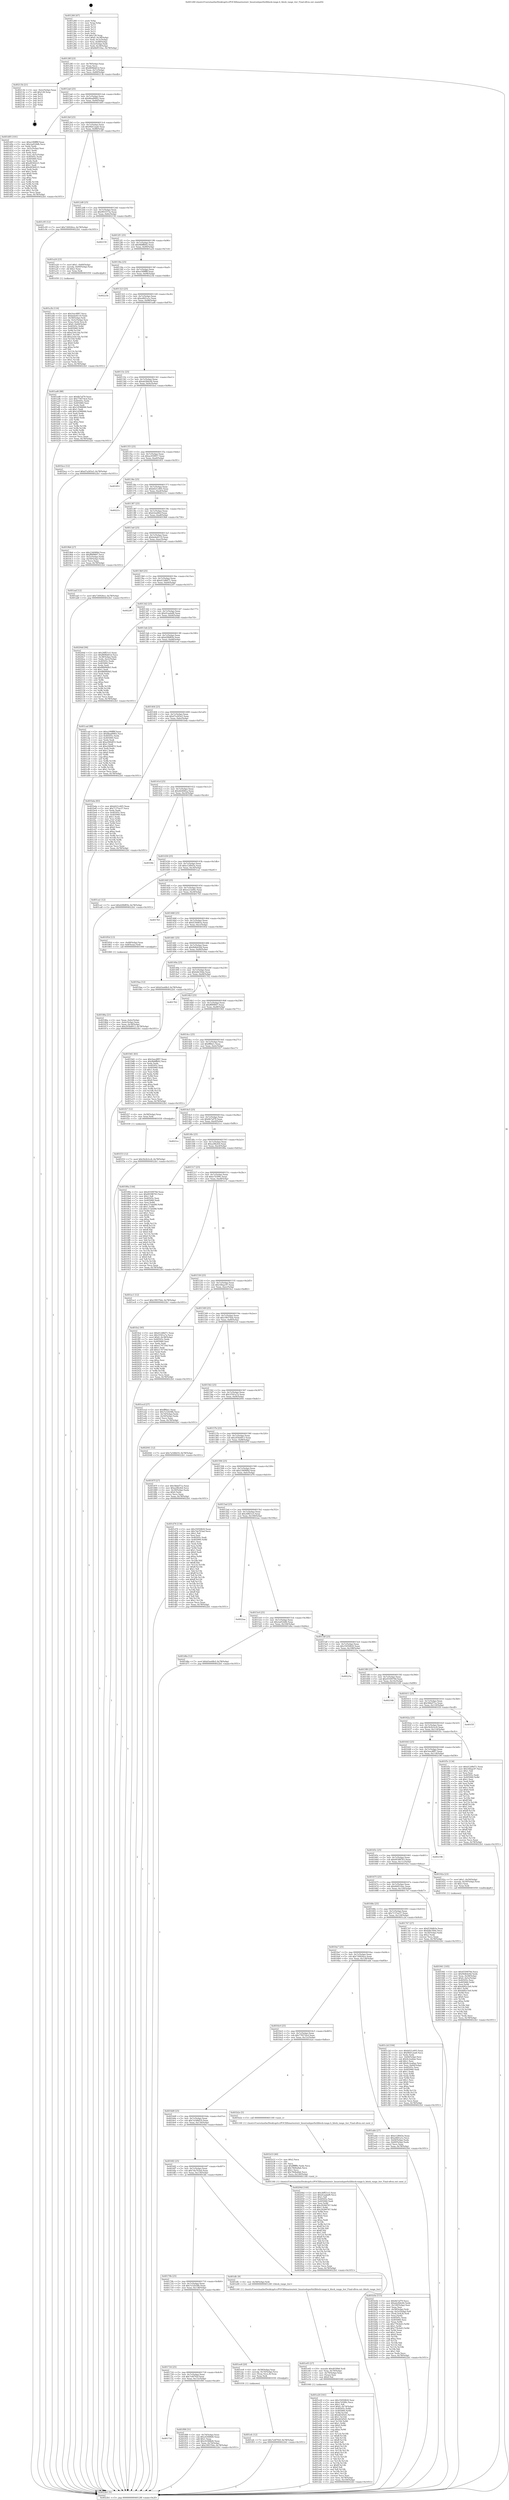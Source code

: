 digraph "0x401260" {
  label = "0x401260 (/mnt/c/Users/mathe/Desktop/tcc/POCII/binaries/extr_linuxtoolsperfutilblock-range.h_block_range_iter_Final-ollvm.out::main(0))"
  labelloc = "t"
  node[shape=record]

  Entry [label="",width=0.3,height=0.3,shape=circle,fillcolor=black,style=filled]
  "0x40128f" [label="{
     0x40128f [23]\l
     | [instrs]\l
     &nbsp;&nbsp;0x40128f \<+3\>: mov -0x78(%rbp),%eax\l
     &nbsp;&nbsp;0x401292 \<+2\>: mov %eax,%ecx\l
     &nbsp;&nbsp;0x401294 \<+6\>: sub $0x869bb61d,%ecx\l
     &nbsp;&nbsp;0x40129a \<+3\>: mov %eax,-0x7c(%rbp)\l
     &nbsp;&nbsp;0x40129d \<+3\>: mov %ecx,-0x80(%rbp)\l
     &nbsp;&nbsp;0x4012a0 \<+6\>: je 000000000040213b \<main+0xedb\>\l
  }"]
  "0x40213b" [label="{
     0x40213b [21]\l
     | [instrs]\l
     &nbsp;&nbsp;0x40213b \<+3\>: mov -0x2c(%rbp),%eax\l
     &nbsp;&nbsp;0x40213e \<+7\>: add $0x128,%rsp\l
     &nbsp;&nbsp;0x402145 \<+1\>: pop %rbx\l
     &nbsp;&nbsp;0x402146 \<+2\>: pop %r12\l
     &nbsp;&nbsp;0x402148 \<+2\>: pop %r13\l
     &nbsp;&nbsp;0x40214a \<+2\>: pop %r14\l
     &nbsp;&nbsp;0x40214c \<+2\>: pop %r15\l
     &nbsp;&nbsp;0x40214e \<+1\>: pop %rbp\l
     &nbsp;&nbsp;0x40214f \<+1\>: ret\l
  }"]
  "0x4012a6" [label="{
     0x4012a6 [25]\l
     | [instrs]\l
     &nbsp;&nbsp;0x4012a6 \<+5\>: jmp 00000000004012ab \<main+0x4b\>\l
     &nbsp;&nbsp;0x4012ab \<+3\>: mov -0x7c(%rbp),%eax\l
     &nbsp;&nbsp;0x4012ae \<+5\>: sub $0x8bad9902,%eax\l
     &nbsp;&nbsp;0x4012b3 \<+6\>: mov %eax,-0x84(%rbp)\l
     &nbsp;&nbsp;0x4012b9 \<+6\>: je 0000000000401d05 \<main+0xaa5\>\l
  }"]
  Exit [label="",width=0.3,height=0.3,shape=circle,fillcolor=black,style=filled,peripheries=2]
  "0x401d05" [label="{
     0x401d05 [101]\l
     | [instrs]\l
     &nbsp;&nbsp;0x401d05 \<+5\>: mov $0xa189ff8f,%eax\l
     &nbsp;&nbsp;0x401d0a \<+5\>: mov $0x2ad52bfb,%ecx\l
     &nbsp;&nbsp;0x401d0f \<+2\>: xor %edx,%edx\l
     &nbsp;&nbsp;0x401d11 \<+3\>: mov -0x5c(%rbp),%esi\l
     &nbsp;&nbsp;0x401d14 \<+3\>: sub $0x1,%edx\l
     &nbsp;&nbsp;0x401d17 \<+2\>: sub %edx,%esi\l
     &nbsp;&nbsp;0x401d19 \<+3\>: mov %esi,-0x5c(%rbp)\l
     &nbsp;&nbsp;0x401d1c \<+7\>: mov 0x40505c,%edx\l
     &nbsp;&nbsp;0x401d23 \<+7\>: mov 0x405060,%esi\l
     &nbsp;&nbsp;0x401d2a \<+2\>: mov %edx,%edi\l
     &nbsp;&nbsp;0x401d2c \<+6\>: add $0xd4564221,%edi\l
     &nbsp;&nbsp;0x401d32 \<+3\>: sub $0x1,%edi\l
     &nbsp;&nbsp;0x401d35 \<+6\>: sub $0xd4564221,%edi\l
     &nbsp;&nbsp;0x401d3b \<+3\>: imul %edi,%edx\l
     &nbsp;&nbsp;0x401d3e \<+3\>: and $0x1,%edx\l
     &nbsp;&nbsp;0x401d41 \<+3\>: cmp $0x0,%edx\l
     &nbsp;&nbsp;0x401d44 \<+4\>: sete %r8b\l
     &nbsp;&nbsp;0x401d48 \<+3\>: cmp $0xa,%esi\l
     &nbsp;&nbsp;0x401d4b \<+4\>: setl %r9b\l
     &nbsp;&nbsp;0x401d4f \<+3\>: mov %r8b,%r10b\l
     &nbsp;&nbsp;0x401d52 \<+3\>: and %r9b,%r10b\l
     &nbsp;&nbsp;0x401d55 \<+3\>: xor %r9b,%r8b\l
     &nbsp;&nbsp;0x401d58 \<+3\>: or %r8b,%r10b\l
     &nbsp;&nbsp;0x401d5b \<+4\>: test $0x1,%r10b\l
     &nbsp;&nbsp;0x401d5f \<+3\>: cmovne %ecx,%eax\l
     &nbsp;&nbsp;0x401d62 \<+3\>: mov %eax,-0x78(%rbp)\l
     &nbsp;&nbsp;0x401d65 \<+5\>: jmp 00000000004022b1 \<main+0x1051\>\l
  }"]
  "0x4012bf" [label="{
     0x4012bf [25]\l
     | [instrs]\l
     &nbsp;&nbsp;0x4012bf \<+5\>: jmp 00000000004012c4 \<main+0x64\>\l
     &nbsp;&nbsp;0x4012c4 \<+3\>: mov -0x7c(%rbp),%eax\l
     &nbsp;&nbsp;0x4012c7 \<+5\>: sub $0x90d12aa6,%eax\l
     &nbsp;&nbsp;0x4012cc \<+6\>: mov %eax,-0x88(%rbp)\l
     &nbsp;&nbsp;0x4012d2 \<+6\>: je 0000000000401c95 \<main+0xa35\>\l
  }"]
  "0x401f33" [label="{
     0x401f33 [12]\l
     | [instrs]\l
     &nbsp;&nbsp;0x401f33 \<+7\>: movl $0x5b2b3cc8,-0x78(%rbp)\l
     &nbsp;&nbsp;0x401f3a \<+5\>: jmp 00000000004022b1 \<main+0x1051\>\l
  }"]
  "0x401c95" [label="{
     0x401c95 [12]\l
     | [instrs]\l
     &nbsp;&nbsp;0x401c95 \<+7\>: movl $0x726926ce,-0x78(%rbp)\l
     &nbsp;&nbsp;0x401c9c \<+5\>: jmp 00000000004022b1 \<main+0x1051\>\l
  }"]
  "0x4012d8" [label="{
     0x4012d8 [25]\l
     | [instrs]\l
     &nbsp;&nbsp;0x4012d8 \<+5\>: jmp 00000000004012dd \<main+0x7d\>\l
     &nbsp;&nbsp;0x4012dd \<+3\>: mov -0x7c(%rbp),%eax\l
     &nbsp;&nbsp;0x4012e0 \<+5\>: sub $0x991f373a,%eax\l
     &nbsp;&nbsp;0x4012e5 \<+6\>: mov %eax,-0x8c(%rbp)\l
     &nbsp;&nbsp;0x4012eb \<+6\>: je 0000000000402150 \<main+0xef0\>\l
  }"]
  "0x40173d" [label="{
     0x40173d\l
  }", style=dashed]
  "0x402150" [label="{
     0x402150\l
  }", style=dashed]
  "0x4012f1" [label="{
     0x4012f1 [25]\l
     | [instrs]\l
     &nbsp;&nbsp;0x4012f1 \<+5\>: jmp 00000000004012f6 \<main+0x96\>\l
     &nbsp;&nbsp;0x4012f6 \<+3\>: mov -0x7c(%rbp),%eax\l
     &nbsp;&nbsp;0x4012f9 \<+5\>: sub $0x9b8ffb92,%eax\l
     &nbsp;&nbsp;0x4012fe \<+6\>: mov %eax,-0x90(%rbp)\l
     &nbsp;&nbsp;0x401304 \<+6\>: je 0000000000401a24 \<main+0x7c4\>\l
  }"]
  "0x401f08" [label="{
     0x401f08 [31]\l
     | [instrs]\l
     &nbsp;&nbsp;0x401f08 \<+3\>: mov -0x74(%rbp),%eax\l
     &nbsp;&nbsp;0x401f0b \<+5\>: sub $0x243fd8d4,%eax\l
     &nbsp;&nbsp;0x401f10 \<+3\>: add $0x1,%eax\l
     &nbsp;&nbsp;0x401f13 \<+5\>: add $0x243fd8d4,%eax\l
     &nbsp;&nbsp;0x401f18 \<+3\>: mov %eax,-0x74(%rbp)\l
     &nbsp;&nbsp;0x401f1b \<+7\>: movl $0x19937feb,-0x78(%rbp)\l
     &nbsp;&nbsp;0x401f22 \<+5\>: jmp 00000000004022b1 \<main+0x1051\>\l
  }"]
  "0x401a24" [label="{
     0x401a24 [23]\l
     | [instrs]\l
     &nbsp;&nbsp;0x401a24 \<+7\>: movl $0x1,-0x60(%rbp)\l
     &nbsp;&nbsp;0x401a2b \<+4\>: movslq -0x60(%rbp),%rax\l
     &nbsp;&nbsp;0x401a2f \<+4\>: shl $0x2,%rax\l
     &nbsp;&nbsp;0x401a33 \<+3\>: mov %rax,%rdi\l
     &nbsp;&nbsp;0x401a36 \<+5\>: call 0000000000401050 \<malloc@plt\>\l
     | [calls]\l
     &nbsp;&nbsp;0x401050 \{1\} (unknown)\l
  }"]
  "0x40130a" [label="{
     0x40130a [25]\l
     | [instrs]\l
     &nbsp;&nbsp;0x40130a \<+5\>: jmp 000000000040130f \<main+0xaf\>\l
     &nbsp;&nbsp;0x40130f \<+3\>: mov -0x7c(%rbp),%eax\l
     &nbsp;&nbsp;0x401312 \<+5\>: sub $0xa189ff8f,%eax\l
     &nbsp;&nbsp;0x401317 \<+6\>: mov %eax,-0x94(%rbp)\l
     &nbsp;&nbsp;0x40131d \<+6\>: je 000000000040223b \<main+0xfdb\>\l
  }"]
  "0x401efc" [label="{
     0x401efc [12]\l
     | [instrs]\l
     &nbsp;&nbsp;0x401efc \<+7\>: movl $0x7e4f792f,-0x78(%rbp)\l
     &nbsp;&nbsp;0x401f03 \<+5\>: jmp 00000000004022b1 \<main+0x1051\>\l
  }"]
  "0x40223b" [label="{
     0x40223b\l
  }", style=dashed]
  "0x401323" [label="{
     0x401323 [25]\l
     | [instrs]\l
     &nbsp;&nbsp;0x401323 \<+5\>: jmp 0000000000401328 \<main+0xc8\>\l
     &nbsp;&nbsp;0x401328 \<+3\>: mov -0x7c(%rbp),%eax\l
     &nbsp;&nbsp;0x40132b \<+5\>: sub $0xa4fd1a1e,%eax\l
     &nbsp;&nbsp;0x401330 \<+6\>: mov %eax,-0x98(%rbp)\l
     &nbsp;&nbsp;0x401336 \<+6\>: je 0000000000401ad6 \<main+0x876\>\l
  }"]
  "0x401724" [label="{
     0x401724 [25]\l
     | [instrs]\l
     &nbsp;&nbsp;0x401724 \<+5\>: jmp 0000000000401729 \<main+0x4c9\>\l
     &nbsp;&nbsp;0x401729 \<+3\>: mov -0x7c(%rbp),%eax\l
     &nbsp;&nbsp;0x40172c \<+5\>: sub $0x7e4f792f,%eax\l
     &nbsp;&nbsp;0x401731 \<+6\>: mov %eax,-0x13c(%rbp)\l
     &nbsp;&nbsp;0x401737 \<+6\>: je 0000000000401f08 \<main+0xca8\>\l
  }"]
  "0x401ad6" [label="{
     0x401ad6 [88]\l
     | [instrs]\l
     &nbsp;&nbsp;0x401ad6 \<+5\>: mov $0x6b7af79,%eax\l
     &nbsp;&nbsp;0x401adb \<+5\>: mov $0x77857dcd,%ecx\l
     &nbsp;&nbsp;0x401ae0 \<+7\>: mov 0x40505c,%edx\l
     &nbsp;&nbsp;0x401ae7 \<+7\>: mov 0x405060,%esi\l
     &nbsp;&nbsp;0x401aee \<+2\>: mov %edx,%edi\l
     &nbsp;&nbsp;0x401af0 \<+6\>: sub $0x1d586846,%edi\l
     &nbsp;&nbsp;0x401af6 \<+3\>: sub $0x1,%edi\l
     &nbsp;&nbsp;0x401af9 \<+6\>: add $0x1d586846,%edi\l
     &nbsp;&nbsp;0x401aff \<+3\>: imul %edi,%edx\l
     &nbsp;&nbsp;0x401b02 \<+3\>: and $0x1,%edx\l
     &nbsp;&nbsp;0x401b05 \<+3\>: cmp $0x0,%edx\l
     &nbsp;&nbsp;0x401b08 \<+4\>: sete %r8b\l
     &nbsp;&nbsp;0x401b0c \<+3\>: cmp $0xa,%esi\l
     &nbsp;&nbsp;0x401b0f \<+4\>: setl %r9b\l
     &nbsp;&nbsp;0x401b13 \<+3\>: mov %r8b,%r10b\l
     &nbsp;&nbsp;0x401b16 \<+3\>: and %r9b,%r10b\l
     &nbsp;&nbsp;0x401b19 \<+3\>: xor %r9b,%r8b\l
     &nbsp;&nbsp;0x401b1c \<+3\>: or %r8b,%r10b\l
     &nbsp;&nbsp;0x401b1f \<+4\>: test $0x1,%r10b\l
     &nbsp;&nbsp;0x401b23 \<+3\>: cmovne %ecx,%eax\l
     &nbsp;&nbsp;0x401b26 \<+3\>: mov %eax,-0x78(%rbp)\l
     &nbsp;&nbsp;0x401b29 \<+5\>: jmp 00000000004022b1 \<main+0x1051\>\l
  }"]
  "0x40133c" [label="{
     0x40133c [25]\l
     | [instrs]\l
     &nbsp;&nbsp;0x40133c \<+5\>: jmp 0000000000401341 \<main+0xe1\>\l
     &nbsp;&nbsp;0x401341 \<+3\>: mov -0x7c(%rbp),%eax\l
     &nbsp;&nbsp;0x401344 \<+5\>: sub $0xab28dc64,%eax\l
     &nbsp;&nbsp;0x401349 \<+6\>: mov %eax,-0x9c(%rbp)\l
     &nbsp;&nbsp;0x40134f \<+6\>: je 0000000000401bce \<main+0x96e\>\l
  }"]
  "0x401ee8" [label="{
     0x401ee8 [20]\l
     | [instrs]\l
     &nbsp;&nbsp;0x401ee8 \<+4\>: mov -0x58(%rbp),%rax\l
     &nbsp;&nbsp;0x401eec \<+4\>: movslq -0x74(%rbp),%rcx\l
     &nbsp;&nbsp;0x401ef0 \<+4\>: mov (%rax,%rcx,8),%rax\l
     &nbsp;&nbsp;0x401ef4 \<+3\>: mov %rax,%rdi\l
     &nbsp;&nbsp;0x401ef7 \<+5\>: call 0000000000401030 \<free@plt\>\l
     | [calls]\l
     &nbsp;&nbsp;0x401030 \{1\} (unknown)\l
  }"]
  "0x401bce" [label="{
     0x401bce [12]\l
     | [instrs]\l
     &nbsp;&nbsp;0x401bce \<+7\>: movl $0xd7a265a5,-0x78(%rbp)\l
     &nbsp;&nbsp;0x401bd5 \<+5\>: jmp 00000000004022b1 \<main+0x1051\>\l
  }"]
  "0x401355" [label="{
     0x401355 [25]\l
     | [instrs]\l
     &nbsp;&nbsp;0x401355 \<+5\>: jmp 000000000040135a \<main+0xfa\>\l
     &nbsp;&nbsp;0x40135a \<+3\>: mov -0x7c(%rbp),%eax\l
     &nbsp;&nbsp;0x40135d \<+5\>: sub $0xac059957,%eax\l
     &nbsp;&nbsp;0x401362 \<+6\>: mov %eax,-0xa0(%rbp)\l
     &nbsp;&nbsp;0x401368 \<+6\>: je 0000000000401851 \<main+0x5f1\>\l
  }"]
  "0x401e20" [label="{
     0x401e20 [161]\l
     | [instrs]\l
     &nbsp;&nbsp;0x401e20 \<+5\>: mov $0x35050820,%esi\l
     &nbsp;&nbsp;0x401e25 \<+5\>: mov $0xe7d399c,%ecx\l
     &nbsp;&nbsp;0x401e2a \<+2\>: mov $0x1,%dl\l
     &nbsp;&nbsp;0x401e2c \<+7\>: movl $0x0,-0x74(%rbp)\l
     &nbsp;&nbsp;0x401e33 \<+8\>: mov 0x40505c,%r8d\l
     &nbsp;&nbsp;0x401e3b \<+8\>: mov 0x405060,%r9d\l
     &nbsp;&nbsp;0x401e43 \<+3\>: mov %r8d,%r10d\l
     &nbsp;&nbsp;0x401e46 \<+7\>: sub $0xdd3d5d1,%r10d\l
     &nbsp;&nbsp;0x401e4d \<+4\>: sub $0x1,%r10d\l
     &nbsp;&nbsp;0x401e51 \<+7\>: add $0xdd3d5d1,%r10d\l
     &nbsp;&nbsp;0x401e58 \<+4\>: imul %r10d,%r8d\l
     &nbsp;&nbsp;0x401e5c \<+4\>: and $0x1,%r8d\l
     &nbsp;&nbsp;0x401e60 \<+4\>: cmp $0x0,%r8d\l
     &nbsp;&nbsp;0x401e64 \<+4\>: sete %r11b\l
     &nbsp;&nbsp;0x401e68 \<+4\>: cmp $0xa,%r9d\l
     &nbsp;&nbsp;0x401e6c \<+3\>: setl %bl\l
     &nbsp;&nbsp;0x401e6f \<+3\>: mov %r11b,%r14b\l
     &nbsp;&nbsp;0x401e72 \<+4\>: xor $0xff,%r14b\l
     &nbsp;&nbsp;0x401e76 \<+3\>: mov %bl,%r15b\l
     &nbsp;&nbsp;0x401e79 \<+4\>: xor $0xff,%r15b\l
     &nbsp;&nbsp;0x401e7d \<+3\>: xor $0x0,%dl\l
     &nbsp;&nbsp;0x401e80 \<+3\>: mov %r14b,%r12b\l
     &nbsp;&nbsp;0x401e83 \<+4\>: and $0x0,%r12b\l
     &nbsp;&nbsp;0x401e87 \<+3\>: and %dl,%r11b\l
     &nbsp;&nbsp;0x401e8a \<+3\>: mov %r15b,%r13b\l
     &nbsp;&nbsp;0x401e8d \<+4\>: and $0x0,%r13b\l
     &nbsp;&nbsp;0x401e91 \<+2\>: and %dl,%bl\l
     &nbsp;&nbsp;0x401e93 \<+3\>: or %r11b,%r12b\l
     &nbsp;&nbsp;0x401e96 \<+3\>: or %bl,%r13b\l
     &nbsp;&nbsp;0x401e99 \<+3\>: xor %r13b,%r12b\l
     &nbsp;&nbsp;0x401e9c \<+3\>: or %r15b,%r14b\l
     &nbsp;&nbsp;0x401e9f \<+4\>: xor $0xff,%r14b\l
     &nbsp;&nbsp;0x401ea3 \<+3\>: or $0x0,%dl\l
     &nbsp;&nbsp;0x401ea6 \<+3\>: and %dl,%r14b\l
     &nbsp;&nbsp;0x401ea9 \<+3\>: or %r14b,%r12b\l
     &nbsp;&nbsp;0x401eac \<+4\>: test $0x1,%r12b\l
     &nbsp;&nbsp;0x401eb0 \<+3\>: cmovne %ecx,%esi\l
     &nbsp;&nbsp;0x401eb3 \<+3\>: mov %esi,-0x78(%rbp)\l
     &nbsp;&nbsp;0x401eb6 \<+6\>: mov %eax,-0x144(%rbp)\l
     &nbsp;&nbsp;0x401ebc \<+5\>: jmp 00000000004022b1 \<main+0x1051\>\l
  }"]
  "0x401851" [label="{
     0x401851\l
  }", style=dashed]
  "0x40136e" [label="{
     0x40136e [25]\l
     | [instrs]\l
     &nbsp;&nbsp;0x40136e \<+5\>: jmp 0000000000401373 \<main+0x113\>\l
     &nbsp;&nbsp;0x401373 \<+3\>: mov -0x7c(%rbp),%eax\l
     &nbsp;&nbsp;0x401376 \<+5\>: sub $0xb021c605,%eax\l
     &nbsp;&nbsp;0x40137b \<+6\>: mov %eax,-0xa4(%rbp)\l
     &nbsp;&nbsp;0x401381 \<+6\>: je 000000000040221c \<main+0xfbc\>\l
  }"]
  "0x401e05" [label="{
     0x401e05 [27]\l
     | [instrs]\l
     &nbsp;&nbsp;0x401e05 \<+10\>: movabs $0x4030b6,%rdi\l
     &nbsp;&nbsp;0x401e0f \<+4\>: mov %rax,-0x70(%rbp)\l
     &nbsp;&nbsp;0x401e13 \<+4\>: mov -0x70(%rbp),%rax\l
     &nbsp;&nbsp;0x401e17 \<+2\>: mov (%rax),%esi\l
     &nbsp;&nbsp;0x401e19 \<+2\>: mov $0x0,%al\l
     &nbsp;&nbsp;0x401e1b \<+5\>: call 0000000000401040 \<printf@plt\>\l
     | [calls]\l
     &nbsp;&nbsp;0x401040 \{1\} (unknown)\l
  }"]
  "0x40221c" [label="{
     0x40221c\l
  }", style=dashed]
  "0x401387" [label="{
     0x401387 [25]\l
     | [instrs]\l
     &nbsp;&nbsp;0x401387 \<+5\>: jmp 000000000040138c \<main+0x12c\>\l
     &nbsp;&nbsp;0x40138c \<+3\>: mov -0x7c(%rbp),%eax\l
     &nbsp;&nbsp;0x40138f \<+5\>: sub $0xb5ee68cf,%eax\l
     &nbsp;&nbsp;0x401394 \<+6\>: mov %eax,-0xa8(%rbp)\l
     &nbsp;&nbsp;0x40139a \<+6\>: je 00000000004019b6 \<main+0x756\>\l
  }"]
  "0x40170b" [label="{
     0x40170b [25]\l
     | [instrs]\l
     &nbsp;&nbsp;0x40170b \<+5\>: jmp 0000000000401710 \<main+0x4b0\>\l
     &nbsp;&nbsp;0x401710 \<+3\>: mov -0x7c(%rbp),%eax\l
     &nbsp;&nbsp;0x401713 \<+5\>: sub $0x7e32b58b,%eax\l
     &nbsp;&nbsp;0x401718 \<+6\>: mov %eax,-0x138(%rbp)\l
     &nbsp;&nbsp;0x40171e \<+6\>: je 0000000000401ee8 \<main+0xc88\>\l
  }"]
  "0x4019b6" [label="{
     0x4019b6 [27]\l
     | [instrs]\l
     &nbsp;&nbsp;0x4019b6 \<+5\>: mov $0x23409f4d,%eax\l
     &nbsp;&nbsp;0x4019bb \<+5\>: mov $0xff0f9897,%ecx\l
     &nbsp;&nbsp;0x4019c0 \<+3\>: mov -0x5c(%rbp),%edx\l
     &nbsp;&nbsp;0x4019c3 \<+3\>: cmp -0x50(%rbp),%edx\l
     &nbsp;&nbsp;0x4019c6 \<+3\>: cmovl %ecx,%eax\l
     &nbsp;&nbsp;0x4019c9 \<+3\>: mov %eax,-0x78(%rbp)\l
     &nbsp;&nbsp;0x4019cc \<+5\>: jmp 00000000004022b1 \<main+0x1051\>\l
  }"]
  "0x4013a0" [label="{
     0x4013a0 [25]\l
     | [instrs]\l
     &nbsp;&nbsp;0x4013a0 \<+5\>: jmp 00000000004013a5 \<main+0x145\>\l
     &nbsp;&nbsp;0x4013a5 \<+3\>: mov -0x7c(%rbp),%eax\l
     &nbsp;&nbsp;0x4013a8 \<+5\>: sub $0xbebe6119,%eax\l
     &nbsp;&nbsp;0x4013ad \<+6\>: mov %eax,-0xac(%rbp)\l
     &nbsp;&nbsp;0x4013b3 \<+6\>: je 0000000000401aaf \<main+0x84f\>\l
  }"]
  "0x401dfc" [label="{
     0x401dfc [9]\l
     | [instrs]\l
     &nbsp;&nbsp;0x401dfc \<+4\>: mov -0x58(%rbp),%rdi\l
     &nbsp;&nbsp;0x401e00 \<+5\>: call 0000000000401240 \<block_range_iter\>\l
     | [calls]\l
     &nbsp;&nbsp;0x401240 \{1\} (/mnt/c/Users/mathe/Desktop/tcc/POCII/binaries/extr_linuxtoolsperfutilblock-range.h_block_range_iter_Final-ollvm.out::block_range_iter)\l
  }"]
  "0x401aaf" [label="{
     0x401aaf [12]\l
     | [instrs]\l
     &nbsp;&nbsp;0x401aaf \<+7\>: movl $0x726926ce,-0x78(%rbp)\l
     &nbsp;&nbsp;0x401ab6 \<+5\>: jmp 00000000004022b1 \<main+0x1051\>\l
  }"]
  "0x4013b9" [label="{
     0x4013b9 [25]\l
     | [instrs]\l
     &nbsp;&nbsp;0x4013b9 \<+5\>: jmp 00000000004013be \<main+0x15e\>\l
     &nbsp;&nbsp;0x4013be \<+3\>: mov -0x7c(%rbp),%eax\l
     &nbsp;&nbsp;0x4013c1 \<+5\>: sub $0xd12d8d71,%eax\l
     &nbsp;&nbsp;0x4013c6 \<+6\>: mov %eax,-0xb0(%rbp)\l
     &nbsp;&nbsp;0x4013cc \<+6\>: je 0000000000402297 \<main+0x1037\>\l
  }"]
  "0x4016f2" [label="{
     0x4016f2 [25]\l
     | [instrs]\l
     &nbsp;&nbsp;0x4016f2 \<+5\>: jmp 00000000004016f7 \<main+0x497\>\l
     &nbsp;&nbsp;0x4016f7 \<+3\>: mov -0x7c(%rbp),%eax\l
     &nbsp;&nbsp;0x4016fa \<+5\>: sub $0x7da703ad,%eax\l
     &nbsp;&nbsp;0x4016ff \<+6\>: mov %eax,-0x134(%rbp)\l
     &nbsp;&nbsp;0x401705 \<+6\>: je 0000000000401dfc \<main+0xb9c\>\l
  }"]
  "0x402297" [label="{
     0x402297\l
  }", style=dashed]
  "0x4013d2" [label="{
     0x4013d2 [25]\l
     | [instrs]\l
     &nbsp;&nbsp;0x4013d2 \<+5\>: jmp 00000000004013d7 \<main+0x177\>\l
     &nbsp;&nbsp;0x4013d7 \<+3\>: mov -0x7c(%rbp),%eax\l
     &nbsp;&nbsp;0x4013da \<+5\>: sub $0xd1aadaf6,%eax\l
     &nbsp;&nbsp;0x4013df \<+6\>: mov %eax,-0xb4(%rbp)\l
     &nbsp;&nbsp;0x4013e5 \<+6\>: je 00000000004020dd \<main+0xe7d\>\l
  }"]
  "0x40204d" [label="{
     0x40204d [144]\l
     | [instrs]\l
     &nbsp;&nbsp;0x40204d \<+5\>: mov $0x26ff21e5,%eax\l
     &nbsp;&nbsp;0x402052 \<+5\>: mov $0xd1aadaf6,%ecx\l
     &nbsp;&nbsp;0x402057 \<+2\>: mov $0x1,%dl\l
     &nbsp;&nbsp;0x402059 \<+7\>: mov 0x40505c,%esi\l
     &nbsp;&nbsp;0x402060 \<+7\>: mov 0x405060,%edi\l
     &nbsp;&nbsp;0x402067 \<+3\>: mov %esi,%r8d\l
     &nbsp;&nbsp;0x40206a \<+7\>: add $0x29266767,%r8d\l
     &nbsp;&nbsp;0x402071 \<+4\>: sub $0x1,%r8d\l
     &nbsp;&nbsp;0x402075 \<+7\>: sub $0x29266767,%r8d\l
     &nbsp;&nbsp;0x40207c \<+4\>: imul %r8d,%esi\l
     &nbsp;&nbsp;0x402080 \<+3\>: and $0x1,%esi\l
     &nbsp;&nbsp;0x402083 \<+3\>: cmp $0x0,%esi\l
     &nbsp;&nbsp;0x402086 \<+4\>: sete %r9b\l
     &nbsp;&nbsp;0x40208a \<+3\>: cmp $0xa,%edi\l
     &nbsp;&nbsp;0x40208d \<+4\>: setl %r10b\l
     &nbsp;&nbsp;0x402091 \<+3\>: mov %r9b,%r11b\l
     &nbsp;&nbsp;0x402094 \<+4\>: xor $0xff,%r11b\l
     &nbsp;&nbsp;0x402098 \<+3\>: mov %r10b,%bl\l
     &nbsp;&nbsp;0x40209b \<+3\>: xor $0xff,%bl\l
     &nbsp;&nbsp;0x40209e \<+3\>: xor $0x1,%dl\l
     &nbsp;&nbsp;0x4020a1 \<+3\>: mov %r11b,%r14b\l
     &nbsp;&nbsp;0x4020a4 \<+4\>: and $0xff,%r14b\l
     &nbsp;&nbsp;0x4020a8 \<+3\>: and %dl,%r9b\l
     &nbsp;&nbsp;0x4020ab \<+3\>: mov %bl,%r15b\l
     &nbsp;&nbsp;0x4020ae \<+4\>: and $0xff,%r15b\l
     &nbsp;&nbsp;0x4020b2 \<+3\>: and %dl,%r10b\l
     &nbsp;&nbsp;0x4020b5 \<+3\>: or %r9b,%r14b\l
     &nbsp;&nbsp;0x4020b8 \<+3\>: or %r10b,%r15b\l
     &nbsp;&nbsp;0x4020bb \<+3\>: xor %r15b,%r14b\l
     &nbsp;&nbsp;0x4020be \<+3\>: or %bl,%r11b\l
     &nbsp;&nbsp;0x4020c1 \<+4\>: xor $0xff,%r11b\l
     &nbsp;&nbsp;0x4020c5 \<+3\>: or $0x1,%dl\l
     &nbsp;&nbsp;0x4020c8 \<+3\>: and %dl,%r11b\l
     &nbsp;&nbsp;0x4020cb \<+3\>: or %r11b,%r14b\l
     &nbsp;&nbsp;0x4020ce \<+4\>: test $0x1,%r14b\l
     &nbsp;&nbsp;0x4020d2 \<+3\>: cmovne %ecx,%eax\l
     &nbsp;&nbsp;0x4020d5 \<+3\>: mov %eax,-0x78(%rbp)\l
     &nbsp;&nbsp;0x4020d8 \<+5\>: jmp 00000000004022b1 \<main+0x1051\>\l
  }"]
  "0x4020dd" [label="{
     0x4020dd [94]\l
     | [instrs]\l
     &nbsp;&nbsp;0x4020dd \<+5\>: mov $0x26ff21e5,%eax\l
     &nbsp;&nbsp;0x4020e2 \<+5\>: mov $0x869bb61d,%ecx\l
     &nbsp;&nbsp;0x4020e7 \<+3\>: mov -0x38(%rbp),%edx\l
     &nbsp;&nbsp;0x4020ea \<+3\>: mov %edx,-0x2c(%rbp)\l
     &nbsp;&nbsp;0x4020ed \<+7\>: mov 0x40505c,%edx\l
     &nbsp;&nbsp;0x4020f4 \<+7\>: mov 0x405060,%esi\l
     &nbsp;&nbsp;0x4020fb \<+2\>: mov %edx,%edi\l
     &nbsp;&nbsp;0x4020fd \<+6\>: add $0x8800b0b5,%edi\l
     &nbsp;&nbsp;0x402103 \<+3\>: sub $0x1,%edi\l
     &nbsp;&nbsp;0x402106 \<+6\>: sub $0x8800b0b5,%edi\l
     &nbsp;&nbsp;0x40210c \<+3\>: imul %edi,%edx\l
     &nbsp;&nbsp;0x40210f \<+3\>: and $0x1,%edx\l
     &nbsp;&nbsp;0x402112 \<+3\>: cmp $0x0,%edx\l
     &nbsp;&nbsp;0x402115 \<+4\>: sete %r8b\l
     &nbsp;&nbsp;0x402119 \<+3\>: cmp $0xa,%esi\l
     &nbsp;&nbsp;0x40211c \<+4\>: setl %r9b\l
     &nbsp;&nbsp;0x402120 \<+3\>: mov %r8b,%r10b\l
     &nbsp;&nbsp;0x402123 \<+3\>: and %r9b,%r10b\l
     &nbsp;&nbsp;0x402126 \<+3\>: xor %r9b,%r8b\l
     &nbsp;&nbsp;0x402129 \<+3\>: or %r8b,%r10b\l
     &nbsp;&nbsp;0x40212c \<+4\>: test $0x1,%r10b\l
     &nbsp;&nbsp;0x402130 \<+3\>: cmovne %ecx,%eax\l
     &nbsp;&nbsp;0x402133 \<+3\>: mov %eax,-0x78(%rbp)\l
     &nbsp;&nbsp;0x402136 \<+5\>: jmp 00000000004022b1 \<main+0x1051\>\l
  }"]
  "0x4013eb" [label="{
     0x4013eb [25]\l
     | [instrs]\l
     &nbsp;&nbsp;0x4013eb \<+5\>: jmp 00000000004013f0 \<main+0x190\>\l
     &nbsp;&nbsp;0x4013f0 \<+3\>: mov -0x7c(%rbp),%eax\l
     &nbsp;&nbsp;0x4013f3 \<+5\>: sub $0xd2fbf85b,%eax\l
     &nbsp;&nbsp;0x4013f8 \<+6\>: mov %eax,-0xb8(%rbp)\l
     &nbsp;&nbsp;0x4013fe \<+6\>: je 0000000000401cad \<main+0xa4d\>\l
  }"]
  "0x401b5b" [label="{
     0x401b5b [115]\l
     | [instrs]\l
     &nbsp;&nbsp;0x401b5b \<+5\>: mov $0x6b7af79,%ecx\l
     &nbsp;&nbsp;0x401b60 \<+5\>: mov $0xab28dc64,%edx\l
     &nbsp;&nbsp;0x401b65 \<+6\>: mov -0x140(%rbp),%esi\l
     &nbsp;&nbsp;0x401b6b \<+3\>: imul %eax,%esi\l
     &nbsp;&nbsp;0x401b6e \<+4\>: mov -0x58(%rbp),%rdi\l
     &nbsp;&nbsp;0x401b72 \<+4\>: movslq -0x5c(%rbp),%r8\l
     &nbsp;&nbsp;0x401b76 \<+4\>: mov (%rdi,%r8,8),%rdi\l
     &nbsp;&nbsp;0x401b7a \<+2\>: mov %esi,(%rdi)\l
     &nbsp;&nbsp;0x401b7c \<+7\>: mov 0x40505c,%eax\l
     &nbsp;&nbsp;0x401b83 \<+7\>: mov 0x405060,%esi\l
     &nbsp;&nbsp;0x401b8a \<+3\>: mov %eax,%r9d\l
     &nbsp;&nbsp;0x401b8d \<+7\>: sub $0x779cfe63,%r9d\l
     &nbsp;&nbsp;0x401b94 \<+4\>: sub $0x1,%r9d\l
     &nbsp;&nbsp;0x401b98 \<+7\>: add $0x779cfe63,%r9d\l
     &nbsp;&nbsp;0x401b9f \<+4\>: imul %r9d,%eax\l
     &nbsp;&nbsp;0x401ba3 \<+3\>: and $0x1,%eax\l
     &nbsp;&nbsp;0x401ba6 \<+3\>: cmp $0x0,%eax\l
     &nbsp;&nbsp;0x401ba9 \<+4\>: sete %r10b\l
     &nbsp;&nbsp;0x401bad \<+3\>: cmp $0xa,%esi\l
     &nbsp;&nbsp;0x401bb0 \<+4\>: setl %r11b\l
     &nbsp;&nbsp;0x401bb4 \<+3\>: mov %r10b,%bl\l
     &nbsp;&nbsp;0x401bb7 \<+3\>: and %r11b,%bl\l
     &nbsp;&nbsp;0x401bba \<+3\>: xor %r11b,%r10b\l
     &nbsp;&nbsp;0x401bbd \<+3\>: or %r10b,%bl\l
     &nbsp;&nbsp;0x401bc0 \<+3\>: test $0x1,%bl\l
     &nbsp;&nbsp;0x401bc3 \<+3\>: cmovne %edx,%ecx\l
     &nbsp;&nbsp;0x401bc6 \<+3\>: mov %ecx,-0x78(%rbp)\l
     &nbsp;&nbsp;0x401bc9 \<+5\>: jmp 00000000004022b1 \<main+0x1051\>\l
  }"]
  "0x401cad" [label="{
     0x401cad [88]\l
     | [instrs]\l
     &nbsp;&nbsp;0x401cad \<+5\>: mov $0xa189ff8f,%eax\l
     &nbsp;&nbsp;0x401cb2 \<+5\>: mov $0x8bad9902,%ecx\l
     &nbsp;&nbsp;0x401cb7 \<+7\>: mov 0x40505c,%edx\l
     &nbsp;&nbsp;0x401cbe \<+7\>: mov 0x405060,%esi\l
     &nbsp;&nbsp;0x401cc5 \<+2\>: mov %edx,%edi\l
     &nbsp;&nbsp;0x401cc7 \<+6\>: add $0xa560df33,%edi\l
     &nbsp;&nbsp;0x401ccd \<+3\>: sub $0x1,%edi\l
     &nbsp;&nbsp;0x401cd0 \<+6\>: sub $0xa560df33,%edi\l
     &nbsp;&nbsp;0x401cd6 \<+3\>: imul %edi,%edx\l
     &nbsp;&nbsp;0x401cd9 \<+3\>: and $0x1,%edx\l
     &nbsp;&nbsp;0x401cdc \<+3\>: cmp $0x0,%edx\l
     &nbsp;&nbsp;0x401cdf \<+4\>: sete %r8b\l
     &nbsp;&nbsp;0x401ce3 \<+3\>: cmp $0xa,%esi\l
     &nbsp;&nbsp;0x401ce6 \<+4\>: setl %r9b\l
     &nbsp;&nbsp;0x401cea \<+3\>: mov %r8b,%r10b\l
     &nbsp;&nbsp;0x401ced \<+3\>: and %r9b,%r10b\l
     &nbsp;&nbsp;0x401cf0 \<+3\>: xor %r9b,%r8b\l
     &nbsp;&nbsp;0x401cf3 \<+3\>: or %r8b,%r10b\l
     &nbsp;&nbsp;0x401cf6 \<+4\>: test $0x1,%r10b\l
     &nbsp;&nbsp;0x401cfa \<+3\>: cmovne %ecx,%eax\l
     &nbsp;&nbsp;0x401cfd \<+3\>: mov %eax,-0x78(%rbp)\l
     &nbsp;&nbsp;0x401d00 \<+5\>: jmp 00000000004022b1 \<main+0x1051\>\l
  }"]
  "0x401404" [label="{
     0x401404 [25]\l
     | [instrs]\l
     &nbsp;&nbsp;0x401404 \<+5\>: jmp 0000000000401409 \<main+0x1a9\>\l
     &nbsp;&nbsp;0x401409 \<+3\>: mov -0x7c(%rbp),%eax\l
     &nbsp;&nbsp;0x40140c \<+5\>: sub $0xd7a265a5,%eax\l
     &nbsp;&nbsp;0x401411 \<+6\>: mov %eax,-0xbc(%rbp)\l
     &nbsp;&nbsp;0x401417 \<+6\>: je 0000000000401bda \<main+0x97a\>\l
  }"]
  "0x401b33" [label="{
     0x401b33 [40]\l
     | [instrs]\l
     &nbsp;&nbsp;0x401b33 \<+5\>: mov $0x2,%ecx\l
     &nbsp;&nbsp;0x401b38 \<+1\>: cltd\l
     &nbsp;&nbsp;0x401b39 \<+2\>: idiv %ecx\l
     &nbsp;&nbsp;0x401b3b \<+6\>: imul $0xfffffffe,%edx,%ecx\l
     &nbsp;&nbsp;0x401b41 \<+6\>: add $0x78d4a8ab,%ecx\l
     &nbsp;&nbsp;0x401b47 \<+3\>: add $0x1,%ecx\l
     &nbsp;&nbsp;0x401b4a \<+6\>: sub $0x78d4a8ab,%ecx\l
     &nbsp;&nbsp;0x401b50 \<+6\>: mov %ecx,-0x140(%rbp)\l
     &nbsp;&nbsp;0x401b56 \<+5\>: call 0000000000401160 \<next_i\>\l
     | [calls]\l
     &nbsp;&nbsp;0x401160 \{1\} (/mnt/c/Users/mathe/Desktop/tcc/POCII/binaries/extr_linuxtoolsperfutilblock-range.h_block_range_iter_Final-ollvm.out::next_i)\l
  }"]
  "0x401bda" [label="{
     0x401bda [83]\l
     | [instrs]\l
     &nbsp;&nbsp;0x401bda \<+5\>: mov $0xb021c605,%eax\l
     &nbsp;&nbsp;0x401bdf \<+5\>: mov $0x7137ee37,%ecx\l
     &nbsp;&nbsp;0x401be4 \<+2\>: xor %edx,%edx\l
     &nbsp;&nbsp;0x401be6 \<+7\>: mov 0x40505c,%esi\l
     &nbsp;&nbsp;0x401bed \<+7\>: mov 0x405060,%edi\l
     &nbsp;&nbsp;0x401bf4 \<+3\>: sub $0x1,%edx\l
     &nbsp;&nbsp;0x401bf7 \<+3\>: mov %esi,%r8d\l
     &nbsp;&nbsp;0x401bfa \<+3\>: add %edx,%r8d\l
     &nbsp;&nbsp;0x401bfd \<+4\>: imul %r8d,%esi\l
     &nbsp;&nbsp;0x401c01 \<+3\>: and $0x1,%esi\l
     &nbsp;&nbsp;0x401c04 \<+3\>: cmp $0x0,%esi\l
     &nbsp;&nbsp;0x401c07 \<+4\>: sete %r9b\l
     &nbsp;&nbsp;0x401c0b \<+3\>: cmp $0xa,%edi\l
     &nbsp;&nbsp;0x401c0e \<+4\>: setl %r10b\l
     &nbsp;&nbsp;0x401c12 \<+3\>: mov %r9b,%r11b\l
     &nbsp;&nbsp;0x401c15 \<+3\>: and %r10b,%r11b\l
     &nbsp;&nbsp;0x401c18 \<+3\>: xor %r10b,%r9b\l
     &nbsp;&nbsp;0x401c1b \<+3\>: or %r9b,%r11b\l
     &nbsp;&nbsp;0x401c1e \<+4\>: test $0x1,%r11b\l
     &nbsp;&nbsp;0x401c22 \<+3\>: cmovne %ecx,%eax\l
     &nbsp;&nbsp;0x401c25 \<+3\>: mov %eax,-0x78(%rbp)\l
     &nbsp;&nbsp;0x401c28 \<+5\>: jmp 00000000004022b1 \<main+0x1051\>\l
  }"]
  "0x40141d" [label="{
     0x40141d [25]\l
     | [instrs]\l
     &nbsp;&nbsp;0x40141d \<+5\>: jmp 0000000000401422 \<main+0x1c2\>\l
     &nbsp;&nbsp;0x401422 \<+3\>: mov -0x7c(%rbp),%eax\l
     &nbsp;&nbsp;0x401425 \<+5\>: sub $0xdd284fca,%eax\l
     &nbsp;&nbsp;0x40142a \<+6\>: mov %eax,-0xc0(%rbp)\l
     &nbsp;&nbsp;0x401430 \<+6\>: je 0000000000401f4b \<main+0xceb\>\l
  }"]
  "0x4016d9" [label="{
     0x4016d9 [25]\l
     | [instrs]\l
     &nbsp;&nbsp;0x4016d9 \<+5\>: jmp 00000000004016de \<main+0x47e\>\l
     &nbsp;&nbsp;0x4016de \<+3\>: mov -0x7c(%rbp),%eax\l
     &nbsp;&nbsp;0x4016e1 \<+5\>: sub $0x7a548d19,%eax\l
     &nbsp;&nbsp;0x4016e6 \<+6\>: mov %eax,-0x130(%rbp)\l
     &nbsp;&nbsp;0x4016ec \<+6\>: je 000000000040204d \<main+0xded\>\l
  }"]
  "0x401f4b" [label="{
     0x401f4b\l
  }", style=dashed]
  "0x401436" [label="{
     0x401436 [25]\l
     | [instrs]\l
     &nbsp;&nbsp;0x401436 \<+5\>: jmp 000000000040143b \<main+0x1db\>\l
     &nbsp;&nbsp;0x40143b \<+3\>: mov -0x7c(%rbp),%eax\l
     &nbsp;&nbsp;0x40143e \<+5\>: sub $0xe12f0d3a,%eax\l
     &nbsp;&nbsp;0x401443 \<+6\>: mov %eax,-0xc4(%rbp)\l
     &nbsp;&nbsp;0x401449 \<+6\>: je 0000000000401ca1 \<main+0xa41\>\l
  }"]
  "0x401b2e" [label="{
     0x401b2e [5]\l
     | [instrs]\l
     &nbsp;&nbsp;0x401b2e \<+5\>: call 0000000000401160 \<next_i\>\l
     | [calls]\l
     &nbsp;&nbsp;0x401160 \{1\} (/mnt/c/Users/mathe/Desktop/tcc/POCII/binaries/extr_linuxtoolsperfutilblock-range.h_block_range_iter_Final-ollvm.out::next_i)\l
  }"]
  "0x401ca1" [label="{
     0x401ca1 [12]\l
     | [instrs]\l
     &nbsp;&nbsp;0x401ca1 \<+7\>: movl $0xd2fbf85b,-0x78(%rbp)\l
     &nbsp;&nbsp;0x401ca8 \<+5\>: jmp 00000000004022b1 \<main+0x1051\>\l
  }"]
  "0x40144f" [label="{
     0x40144f [25]\l
     | [instrs]\l
     &nbsp;&nbsp;0x40144f \<+5\>: jmp 0000000000401454 \<main+0x1f4\>\l
     &nbsp;&nbsp;0x401454 \<+3\>: mov -0x7c(%rbp),%eax\l
     &nbsp;&nbsp;0x401457 \<+5\>: sub $0xee23a00c,%eax\l
     &nbsp;&nbsp;0x40145c \<+6\>: mov %eax,-0xc8(%rbp)\l
     &nbsp;&nbsp;0x401462 \<+6\>: je 00000000004017b5 \<main+0x555\>\l
  }"]
  "0x4016c0" [label="{
     0x4016c0 [25]\l
     | [instrs]\l
     &nbsp;&nbsp;0x4016c0 \<+5\>: jmp 00000000004016c5 \<main+0x465\>\l
     &nbsp;&nbsp;0x4016c5 \<+3\>: mov -0x7c(%rbp),%eax\l
     &nbsp;&nbsp;0x4016c8 \<+5\>: sub $0x77857dcd,%eax\l
     &nbsp;&nbsp;0x4016cd \<+6\>: mov %eax,-0x12c(%rbp)\l
     &nbsp;&nbsp;0x4016d3 \<+6\>: je 0000000000401b2e \<main+0x8ce\>\l
  }"]
  "0x4017b5" [label="{
     0x4017b5\l
  }", style=dashed]
  "0x401468" [label="{
     0x401468 [25]\l
     | [instrs]\l
     &nbsp;&nbsp;0x401468 \<+5\>: jmp 000000000040146d \<main+0x20d\>\l
     &nbsp;&nbsp;0x40146d \<+3\>: mov -0x7c(%rbp),%eax\l
     &nbsp;&nbsp;0x401470 \<+5\>: sub $0xf230db5a,%eax\l
     &nbsp;&nbsp;0x401475 \<+6\>: mov %eax,-0xcc(%rbp)\l
     &nbsp;&nbsp;0x40147b \<+6\>: je 000000000040185d \<main+0x5fd\>\l
  }"]
  "0x401abb" [label="{
     0x401abb [27]\l
     | [instrs]\l
     &nbsp;&nbsp;0x401abb \<+5\>: mov $0xe12f0d3a,%eax\l
     &nbsp;&nbsp;0x401ac0 \<+5\>: mov $0xa4fd1a1e,%ecx\l
     &nbsp;&nbsp;0x401ac5 \<+3\>: mov -0x64(%rbp),%edx\l
     &nbsp;&nbsp;0x401ac8 \<+3\>: cmp -0x60(%rbp),%edx\l
     &nbsp;&nbsp;0x401acb \<+3\>: cmovl %ecx,%eax\l
     &nbsp;&nbsp;0x401ace \<+3\>: mov %eax,-0x78(%rbp)\l
     &nbsp;&nbsp;0x401ad1 \<+5\>: jmp 00000000004022b1 \<main+0x1051\>\l
  }"]
  "0x40185d" [label="{
     0x40185d [13]\l
     | [instrs]\l
     &nbsp;&nbsp;0x40185d \<+4\>: mov -0x48(%rbp),%rax\l
     &nbsp;&nbsp;0x401861 \<+4\>: mov 0x8(%rax),%rdi\l
     &nbsp;&nbsp;0x401865 \<+5\>: call 0000000000401060 \<atoi@plt\>\l
     | [calls]\l
     &nbsp;&nbsp;0x401060 \{1\} (unknown)\l
  }"]
  "0x401481" [label="{
     0x401481 [25]\l
     | [instrs]\l
     &nbsp;&nbsp;0x401481 \<+5\>: jmp 0000000000401486 \<main+0x226\>\l
     &nbsp;&nbsp;0x401486 \<+3\>: mov -0x7c(%rbp),%eax\l
     &nbsp;&nbsp;0x401489 \<+5\>: sub $0xf4db420d,%eax\l
     &nbsp;&nbsp;0x40148e \<+6\>: mov %eax,-0xd0(%rbp)\l
     &nbsp;&nbsp;0x401494 \<+6\>: je 00000000004019aa \<main+0x74a\>\l
  }"]
  "0x4016a7" [label="{
     0x4016a7 [25]\l
     | [instrs]\l
     &nbsp;&nbsp;0x4016a7 \<+5\>: jmp 00000000004016ac \<main+0x44c\>\l
     &nbsp;&nbsp;0x4016ac \<+3\>: mov -0x7c(%rbp),%eax\l
     &nbsp;&nbsp;0x4016af \<+5\>: sub $0x726926ce,%eax\l
     &nbsp;&nbsp;0x4016b4 \<+6\>: mov %eax,-0x128(%rbp)\l
     &nbsp;&nbsp;0x4016ba \<+6\>: je 0000000000401abb \<main+0x85b\>\l
  }"]
  "0x4019aa" [label="{
     0x4019aa [12]\l
     | [instrs]\l
     &nbsp;&nbsp;0x4019aa \<+7\>: movl $0xb5ee68cf,-0x78(%rbp)\l
     &nbsp;&nbsp;0x4019b1 \<+5\>: jmp 00000000004022b1 \<main+0x1051\>\l
  }"]
  "0x40149a" [label="{
     0x40149a [25]\l
     | [instrs]\l
     &nbsp;&nbsp;0x40149a \<+5\>: jmp 000000000040149f \<main+0x23f\>\l
     &nbsp;&nbsp;0x40149f \<+3\>: mov -0x7c(%rbp),%eax\l
     &nbsp;&nbsp;0x4014a2 \<+5\>: sub $0xfa8c50de,%eax\l
     &nbsp;&nbsp;0x4014a7 \<+6\>: mov %eax,-0xd4(%rbp)\l
     &nbsp;&nbsp;0x4014ad \<+6\>: je 0000000000401762 \<main+0x502\>\l
  }"]
  "0x401c2d" [label="{
     0x401c2d [104]\l
     | [instrs]\l
     &nbsp;&nbsp;0x401c2d \<+5\>: mov $0xb021c605,%eax\l
     &nbsp;&nbsp;0x401c32 \<+5\>: mov $0x90d12aa6,%ecx\l
     &nbsp;&nbsp;0x401c37 \<+2\>: xor %edx,%edx\l
     &nbsp;&nbsp;0x401c39 \<+3\>: mov -0x64(%rbp),%esi\l
     &nbsp;&nbsp;0x401c3c \<+6\>: sub $0x9c2ea6ae,%esi\l
     &nbsp;&nbsp;0x401c42 \<+3\>: add $0x1,%esi\l
     &nbsp;&nbsp;0x401c45 \<+6\>: add $0x9c2ea6ae,%esi\l
     &nbsp;&nbsp;0x401c4b \<+3\>: mov %esi,-0x64(%rbp)\l
     &nbsp;&nbsp;0x401c4e \<+7\>: mov 0x40505c,%esi\l
     &nbsp;&nbsp;0x401c55 \<+7\>: mov 0x405060,%edi\l
     &nbsp;&nbsp;0x401c5c \<+3\>: sub $0x1,%edx\l
     &nbsp;&nbsp;0x401c5f \<+3\>: mov %esi,%r8d\l
     &nbsp;&nbsp;0x401c62 \<+3\>: add %edx,%r8d\l
     &nbsp;&nbsp;0x401c65 \<+4\>: imul %r8d,%esi\l
     &nbsp;&nbsp;0x401c69 \<+3\>: and $0x1,%esi\l
     &nbsp;&nbsp;0x401c6c \<+3\>: cmp $0x0,%esi\l
     &nbsp;&nbsp;0x401c6f \<+4\>: sete %r9b\l
     &nbsp;&nbsp;0x401c73 \<+3\>: cmp $0xa,%edi\l
     &nbsp;&nbsp;0x401c76 \<+4\>: setl %r10b\l
     &nbsp;&nbsp;0x401c7a \<+3\>: mov %r9b,%r11b\l
     &nbsp;&nbsp;0x401c7d \<+3\>: and %r10b,%r11b\l
     &nbsp;&nbsp;0x401c80 \<+3\>: xor %r10b,%r9b\l
     &nbsp;&nbsp;0x401c83 \<+3\>: or %r9b,%r11b\l
     &nbsp;&nbsp;0x401c86 \<+4\>: test $0x1,%r11b\l
     &nbsp;&nbsp;0x401c8a \<+3\>: cmovne %ecx,%eax\l
     &nbsp;&nbsp;0x401c8d \<+3\>: mov %eax,-0x78(%rbp)\l
     &nbsp;&nbsp;0x401c90 \<+5\>: jmp 00000000004022b1 \<main+0x1051\>\l
  }"]
  "0x401762" [label="{
     0x401762\l
  }", style=dashed]
  "0x4014b3" [label="{
     0x4014b3 [25]\l
     | [instrs]\l
     &nbsp;&nbsp;0x4014b3 \<+5\>: jmp 00000000004014b8 \<main+0x258\>\l
     &nbsp;&nbsp;0x4014b8 \<+3\>: mov -0x7c(%rbp),%eax\l
     &nbsp;&nbsp;0x4014bb \<+5\>: sub $0xff0f9897,%eax\l
     &nbsp;&nbsp;0x4014c0 \<+6\>: mov %eax,-0xd8(%rbp)\l
     &nbsp;&nbsp;0x4014c6 \<+6\>: je 00000000004019d1 \<main+0x771\>\l
  }"]
  "0x401a3b" [label="{
     0x401a3b [116]\l
     | [instrs]\l
     &nbsp;&nbsp;0x401a3b \<+5\>: mov $0x5eec8f97,%ecx\l
     &nbsp;&nbsp;0x401a40 \<+5\>: mov $0xbebe6119,%edx\l
     &nbsp;&nbsp;0x401a45 \<+4\>: mov -0x58(%rbp),%rdi\l
     &nbsp;&nbsp;0x401a49 \<+4\>: movslq -0x5c(%rbp),%rsi\l
     &nbsp;&nbsp;0x401a4d \<+4\>: mov %rax,(%rdi,%rsi,8)\l
     &nbsp;&nbsp;0x401a51 \<+7\>: movl $0x0,-0x64(%rbp)\l
     &nbsp;&nbsp;0x401a58 \<+8\>: mov 0x40505c,%r8d\l
     &nbsp;&nbsp;0x401a60 \<+8\>: mov 0x405060,%r9d\l
     &nbsp;&nbsp;0x401a68 \<+3\>: mov %r8d,%r10d\l
     &nbsp;&nbsp;0x401a6b \<+7\>: sub $0xa3c6c1da,%r10d\l
     &nbsp;&nbsp;0x401a72 \<+4\>: sub $0x1,%r10d\l
     &nbsp;&nbsp;0x401a76 \<+7\>: add $0xa3c6c1da,%r10d\l
     &nbsp;&nbsp;0x401a7d \<+4\>: imul %r10d,%r8d\l
     &nbsp;&nbsp;0x401a81 \<+4\>: and $0x1,%r8d\l
     &nbsp;&nbsp;0x401a85 \<+4\>: cmp $0x0,%r8d\l
     &nbsp;&nbsp;0x401a89 \<+4\>: sete %r11b\l
     &nbsp;&nbsp;0x401a8d \<+4\>: cmp $0xa,%r9d\l
     &nbsp;&nbsp;0x401a91 \<+3\>: setl %bl\l
     &nbsp;&nbsp;0x401a94 \<+3\>: mov %r11b,%r14b\l
     &nbsp;&nbsp;0x401a97 \<+3\>: and %bl,%r14b\l
     &nbsp;&nbsp;0x401a9a \<+3\>: xor %bl,%r11b\l
     &nbsp;&nbsp;0x401a9d \<+3\>: or %r11b,%r14b\l
     &nbsp;&nbsp;0x401aa0 \<+4\>: test $0x1,%r14b\l
     &nbsp;&nbsp;0x401aa4 \<+3\>: cmovne %edx,%ecx\l
     &nbsp;&nbsp;0x401aa7 \<+3\>: mov %ecx,-0x78(%rbp)\l
     &nbsp;&nbsp;0x401aaa \<+5\>: jmp 00000000004022b1 \<main+0x1051\>\l
  }"]
  "0x4019d1" [label="{
     0x4019d1 [83]\l
     | [instrs]\l
     &nbsp;&nbsp;0x4019d1 \<+5\>: mov $0x5eec8f97,%eax\l
     &nbsp;&nbsp;0x4019d6 \<+5\>: mov $0x9b8ffb92,%ecx\l
     &nbsp;&nbsp;0x4019db \<+2\>: xor %edx,%edx\l
     &nbsp;&nbsp;0x4019dd \<+7\>: mov 0x40505c,%esi\l
     &nbsp;&nbsp;0x4019e4 \<+7\>: mov 0x405060,%edi\l
     &nbsp;&nbsp;0x4019eb \<+3\>: sub $0x1,%edx\l
     &nbsp;&nbsp;0x4019ee \<+3\>: mov %esi,%r8d\l
     &nbsp;&nbsp;0x4019f1 \<+3\>: add %edx,%r8d\l
     &nbsp;&nbsp;0x4019f4 \<+4\>: imul %r8d,%esi\l
     &nbsp;&nbsp;0x4019f8 \<+3\>: and $0x1,%esi\l
     &nbsp;&nbsp;0x4019fb \<+3\>: cmp $0x0,%esi\l
     &nbsp;&nbsp;0x4019fe \<+4\>: sete %r9b\l
     &nbsp;&nbsp;0x401a02 \<+3\>: cmp $0xa,%edi\l
     &nbsp;&nbsp;0x401a05 \<+4\>: setl %r10b\l
     &nbsp;&nbsp;0x401a09 \<+3\>: mov %r9b,%r11b\l
     &nbsp;&nbsp;0x401a0c \<+3\>: and %r10b,%r11b\l
     &nbsp;&nbsp;0x401a0f \<+3\>: xor %r10b,%r9b\l
     &nbsp;&nbsp;0x401a12 \<+3\>: or %r9b,%r11b\l
     &nbsp;&nbsp;0x401a15 \<+4\>: test $0x1,%r11b\l
     &nbsp;&nbsp;0x401a19 \<+3\>: cmovne %ecx,%eax\l
     &nbsp;&nbsp;0x401a1c \<+3\>: mov %eax,-0x78(%rbp)\l
     &nbsp;&nbsp;0x401a1f \<+5\>: jmp 00000000004022b1 \<main+0x1051\>\l
  }"]
  "0x4014cc" [label="{
     0x4014cc [25]\l
     | [instrs]\l
     &nbsp;&nbsp;0x4014cc \<+5\>: jmp 00000000004014d1 \<main+0x271\>\l
     &nbsp;&nbsp;0x4014d1 \<+3\>: mov -0x7c(%rbp),%eax\l
     &nbsp;&nbsp;0x4014d4 \<+5\>: sub $0xff8be1,%eax\l
     &nbsp;&nbsp;0x4014d9 \<+6\>: mov %eax,-0xdc(%rbp)\l
     &nbsp;&nbsp;0x4014df \<+6\>: je 0000000000401f27 \<main+0xcc7\>\l
  }"]
  "0x401941" [label="{
     0x401941 [105]\l
     | [instrs]\l
     &nbsp;&nbsp;0x401941 \<+5\>: mov $0x4550979d,%ecx\l
     &nbsp;&nbsp;0x401946 \<+5\>: mov $0xf4db420d,%edx\l
     &nbsp;&nbsp;0x40194b \<+4\>: mov %rax,-0x58(%rbp)\l
     &nbsp;&nbsp;0x40194f \<+7\>: movl $0x0,-0x5c(%rbp)\l
     &nbsp;&nbsp;0x401956 \<+7\>: mov 0x40505c,%esi\l
     &nbsp;&nbsp;0x40195d \<+8\>: mov 0x405060,%r8d\l
     &nbsp;&nbsp;0x401965 \<+3\>: mov %esi,%r9d\l
     &nbsp;&nbsp;0x401968 \<+7\>: add $0x4d92c5e0,%r9d\l
     &nbsp;&nbsp;0x40196f \<+4\>: sub $0x1,%r9d\l
     &nbsp;&nbsp;0x401973 \<+7\>: sub $0x4d92c5e0,%r9d\l
     &nbsp;&nbsp;0x40197a \<+4\>: imul %r9d,%esi\l
     &nbsp;&nbsp;0x40197e \<+3\>: and $0x1,%esi\l
     &nbsp;&nbsp;0x401981 \<+3\>: cmp $0x0,%esi\l
     &nbsp;&nbsp;0x401984 \<+4\>: sete %r10b\l
     &nbsp;&nbsp;0x401988 \<+4\>: cmp $0xa,%r8d\l
     &nbsp;&nbsp;0x40198c \<+4\>: setl %r11b\l
     &nbsp;&nbsp;0x401990 \<+3\>: mov %r10b,%bl\l
     &nbsp;&nbsp;0x401993 \<+3\>: and %r11b,%bl\l
     &nbsp;&nbsp;0x401996 \<+3\>: xor %r11b,%r10b\l
     &nbsp;&nbsp;0x401999 \<+3\>: or %r10b,%bl\l
     &nbsp;&nbsp;0x40199c \<+3\>: test $0x1,%bl\l
     &nbsp;&nbsp;0x40199f \<+3\>: cmovne %edx,%ecx\l
     &nbsp;&nbsp;0x4019a2 \<+3\>: mov %ecx,-0x78(%rbp)\l
     &nbsp;&nbsp;0x4019a5 \<+5\>: jmp 00000000004022b1 \<main+0x1051\>\l
  }"]
  "0x401f27" [label="{
     0x401f27 [12]\l
     | [instrs]\l
     &nbsp;&nbsp;0x401f27 \<+4\>: mov -0x58(%rbp),%rax\l
     &nbsp;&nbsp;0x401f2b \<+3\>: mov %rax,%rdi\l
     &nbsp;&nbsp;0x401f2e \<+5\>: call 0000000000401030 \<free@plt\>\l
     | [calls]\l
     &nbsp;&nbsp;0x401030 \{1\} (unknown)\l
  }"]
  "0x4014e5" [label="{
     0x4014e5 [25]\l
     | [instrs]\l
     &nbsp;&nbsp;0x4014e5 \<+5\>: jmp 00000000004014ea \<main+0x28a\>\l
     &nbsp;&nbsp;0x4014ea \<+3\>: mov -0x7c(%rbp),%eax\l
     &nbsp;&nbsp;0x4014ed \<+5\>: sub $0x6b7af79,%eax\l
     &nbsp;&nbsp;0x4014f2 \<+6\>: mov %eax,-0xe0(%rbp)\l
     &nbsp;&nbsp;0x4014f8 \<+6\>: je 00000000004021cc \<main+0xf6c\>\l
  }"]
  "0x40186a" [label="{
     0x40186a [21]\l
     | [instrs]\l
     &nbsp;&nbsp;0x40186a \<+3\>: mov %eax,-0x4c(%rbp)\l
     &nbsp;&nbsp;0x40186d \<+3\>: mov -0x4c(%rbp),%eax\l
     &nbsp;&nbsp;0x401870 \<+3\>: mov %eax,-0x30(%rbp)\l
     &nbsp;&nbsp;0x401873 \<+7\>: movl $0x205bd913,-0x78(%rbp)\l
     &nbsp;&nbsp;0x40187a \<+5\>: jmp 00000000004022b1 \<main+0x1051\>\l
  }"]
  "0x4021cc" [label="{
     0x4021cc\l
  }", style=dashed]
  "0x4014fe" [label="{
     0x4014fe [25]\l
     | [instrs]\l
     &nbsp;&nbsp;0x4014fe \<+5\>: jmp 0000000000401503 \<main+0x2a3\>\l
     &nbsp;&nbsp;0x401503 \<+3\>: mov -0x7c(%rbp),%eax\l
     &nbsp;&nbsp;0x401506 \<+5\>: sub $0xa28b2b4,%eax\l
     &nbsp;&nbsp;0x40150b \<+6\>: mov %eax,-0xe4(%rbp)\l
     &nbsp;&nbsp;0x401511 \<+6\>: je 000000000040189a \<main+0x63a\>\l
  }"]
  "0x401260" [label="{
     0x401260 [47]\l
     | [instrs]\l
     &nbsp;&nbsp;0x401260 \<+1\>: push %rbp\l
     &nbsp;&nbsp;0x401261 \<+3\>: mov %rsp,%rbp\l
     &nbsp;&nbsp;0x401264 \<+2\>: push %r15\l
     &nbsp;&nbsp;0x401266 \<+2\>: push %r14\l
     &nbsp;&nbsp;0x401268 \<+2\>: push %r13\l
     &nbsp;&nbsp;0x40126a \<+2\>: push %r12\l
     &nbsp;&nbsp;0x40126c \<+1\>: push %rbx\l
     &nbsp;&nbsp;0x40126d \<+7\>: sub $0x128,%rsp\l
     &nbsp;&nbsp;0x401274 \<+7\>: movl $0x0,-0x38(%rbp)\l
     &nbsp;&nbsp;0x40127b \<+3\>: mov %edi,-0x3c(%rbp)\l
     &nbsp;&nbsp;0x40127e \<+4\>: mov %rsi,-0x48(%rbp)\l
     &nbsp;&nbsp;0x401282 \<+3\>: mov -0x3c(%rbp),%edi\l
     &nbsp;&nbsp;0x401285 \<+3\>: mov %edi,-0x34(%rbp)\l
     &nbsp;&nbsp;0x401288 \<+7\>: movl $0x6b9516ac,-0x78(%rbp)\l
  }"]
  "0x40189a" [label="{
     0x40189a [144]\l
     | [instrs]\l
     &nbsp;&nbsp;0x40189a \<+5\>: mov $0x4550979d,%eax\l
     &nbsp;&nbsp;0x40189f \<+5\>: mov $0x69398763,%ecx\l
     &nbsp;&nbsp;0x4018a4 \<+2\>: mov $0x1,%dl\l
     &nbsp;&nbsp;0x4018a6 \<+7\>: mov 0x40505c,%esi\l
     &nbsp;&nbsp;0x4018ad \<+7\>: mov 0x405060,%edi\l
     &nbsp;&nbsp;0x4018b4 \<+3\>: mov %esi,%r8d\l
     &nbsp;&nbsp;0x4018b7 \<+7\>: add $0xc57abd46,%r8d\l
     &nbsp;&nbsp;0x4018be \<+4\>: sub $0x1,%r8d\l
     &nbsp;&nbsp;0x4018c2 \<+7\>: sub $0xc57abd46,%r8d\l
     &nbsp;&nbsp;0x4018c9 \<+4\>: imul %r8d,%esi\l
     &nbsp;&nbsp;0x4018cd \<+3\>: and $0x1,%esi\l
     &nbsp;&nbsp;0x4018d0 \<+3\>: cmp $0x0,%esi\l
     &nbsp;&nbsp;0x4018d3 \<+4\>: sete %r9b\l
     &nbsp;&nbsp;0x4018d7 \<+3\>: cmp $0xa,%edi\l
     &nbsp;&nbsp;0x4018da \<+4\>: setl %r10b\l
     &nbsp;&nbsp;0x4018de \<+3\>: mov %r9b,%r11b\l
     &nbsp;&nbsp;0x4018e1 \<+4\>: xor $0xff,%r11b\l
     &nbsp;&nbsp;0x4018e5 \<+3\>: mov %r10b,%bl\l
     &nbsp;&nbsp;0x4018e8 \<+3\>: xor $0xff,%bl\l
     &nbsp;&nbsp;0x4018eb \<+3\>: xor $0x0,%dl\l
     &nbsp;&nbsp;0x4018ee \<+3\>: mov %r11b,%r14b\l
     &nbsp;&nbsp;0x4018f1 \<+4\>: and $0x0,%r14b\l
     &nbsp;&nbsp;0x4018f5 \<+3\>: and %dl,%r9b\l
     &nbsp;&nbsp;0x4018f8 \<+3\>: mov %bl,%r15b\l
     &nbsp;&nbsp;0x4018fb \<+4\>: and $0x0,%r15b\l
     &nbsp;&nbsp;0x4018ff \<+3\>: and %dl,%r10b\l
     &nbsp;&nbsp;0x401902 \<+3\>: or %r9b,%r14b\l
     &nbsp;&nbsp;0x401905 \<+3\>: or %r10b,%r15b\l
     &nbsp;&nbsp;0x401908 \<+3\>: xor %r15b,%r14b\l
     &nbsp;&nbsp;0x40190b \<+3\>: or %bl,%r11b\l
     &nbsp;&nbsp;0x40190e \<+4\>: xor $0xff,%r11b\l
     &nbsp;&nbsp;0x401912 \<+3\>: or $0x0,%dl\l
     &nbsp;&nbsp;0x401915 \<+3\>: and %dl,%r11b\l
     &nbsp;&nbsp;0x401918 \<+3\>: or %r11b,%r14b\l
     &nbsp;&nbsp;0x40191b \<+4\>: test $0x1,%r14b\l
     &nbsp;&nbsp;0x40191f \<+3\>: cmovne %ecx,%eax\l
     &nbsp;&nbsp;0x401922 \<+3\>: mov %eax,-0x78(%rbp)\l
     &nbsp;&nbsp;0x401925 \<+5\>: jmp 00000000004022b1 \<main+0x1051\>\l
  }"]
  "0x401517" [label="{
     0x401517 [25]\l
     | [instrs]\l
     &nbsp;&nbsp;0x401517 \<+5\>: jmp 000000000040151c \<main+0x2bc\>\l
     &nbsp;&nbsp;0x40151c \<+3\>: mov -0x7c(%rbp),%eax\l
     &nbsp;&nbsp;0x40151f \<+5\>: sub $0xe7d399c,%eax\l
     &nbsp;&nbsp;0x401524 \<+6\>: mov %eax,-0xe8(%rbp)\l
     &nbsp;&nbsp;0x40152a \<+6\>: je 0000000000401ec1 \<main+0xc61\>\l
  }"]
  "0x4022b1" [label="{
     0x4022b1 [5]\l
     | [instrs]\l
     &nbsp;&nbsp;0x4022b1 \<+5\>: jmp 000000000040128f \<main+0x2f\>\l
  }"]
  "0x401ec1" [label="{
     0x401ec1 [12]\l
     | [instrs]\l
     &nbsp;&nbsp;0x401ec1 \<+7\>: movl $0x19937feb,-0x78(%rbp)\l
     &nbsp;&nbsp;0x401ec8 \<+5\>: jmp 00000000004022b1 \<main+0x1051\>\l
  }"]
  "0x401530" [label="{
     0x401530 [25]\l
     | [instrs]\l
     &nbsp;&nbsp;0x401530 \<+5\>: jmp 0000000000401535 \<main+0x2d5\>\l
     &nbsp;&nbsp;0x401535 \<+3\>: mov -0x7c(%rbp),%eax\l
     &nbsp;&nbsp;0x401538 \<+5\>: sub $0x16faac97,%eax\l
     &nbsp;&nbsp;0x40153d \<+6\>: mov %eax,-0xec(%rbp)\l
     &nbsp;&nbsp;0x401543 \<+6\>: je 0000000000401fe2 \<main+0xd82\>\l
  }"]
  "0x40168e" [label="{
     0x40168e [25]\l
     | [instrs]\l
     &nbsp;&nbsp;0x40168e \<+5\>: jmp 0000000000401693 \<main+0x433\>\l
     &nbsp;&nbsp;0x401693 \<+3\>: mov -0x7c(%rbp),%eax\l
     &nbsp;&nbsp;0x401696 \<+5\>: sub $0x7137ee37,%eax\l
     &nbsp;&nbsp;0x40169b \<+6\>: mov %eax,-0x124(%rbp)\l
     &nbsp;&nbsp;0x4016a1 \<+6\>: je 0000000000401c2d \<main+0x9cd\>\l
  }"]
  "0x401fe2" [label="{
     0x401fe2 [95]\l
     | [instrs]\l
     &nbsp;&nbsp;0x401fe2 \<+5\>: mov $0xd12d8d71,%eax\l
     &nbsp;&nbsp;0x401fe7 \<+5\>: mov $0x1f341a7a,%ecx\l
     &nbsp;&nbsp;0x401fec \<+7\>: movl $0x0,-0x38(%rbp)\l
     &nbsp;&nbsp;0x401ff3 \<+7\>: mov 0x40505c,%edx\l
     &nbsp;&nbsp;0x401ffa \<+7\>: mov 0x405060,%esi\l
     &nbsp;&nbsp;0x402001 \<+2\>: mov %edx,%edi\l
     &nbsp;&nbsp;0x402003 \<+6\>: sub $0xe174716d,%edi\l
     &nbsp;&nbsp;0x402009 \<+3\>: sub $0x1,%edi\l
     &nbsp;&nbsp;0x40200c \<+6\>: add $0xe174716d,%edi\l
     &nbsp;&nbsp;0x402012 \<+3\>: imul %edi,%edx\l
     &nbsp;&nbsp;0x402015 \<+3\>: and $0x1,%edx\l
     &nbsp;&nbsp;0x402018 \<+3\>: cmp $0x0,%edx\l
     &nbsp;&nbsp;0x40201b \<+4\>: sete %r8b\l
     &nbsp;&nbsp;0x40201f \<+3\>: cmp $0xa,%esi\l
     &nbsp;&nbsp;0x402022 \<+4\>: setl %r9b\l
     &nbsp;&nbsp;0x402026 \<+3\>: mov %r8b,%r10b\l
     &nbsp;&nbsp;0x402029 \<+3\>: and %r9b,%r10b\l
     &nbsp;&nbsp;0x40202c \<+3\>: xor %r9b,%r8b\l
     &nbsp;&nbsp;0x40202f \<+3\>: or %r8b,%r10b\l
     &nbsp;&nbsp;0x402032 \<+4\>: test $0x1,%r10b\l
     &nbsp;&nbsp;0x402036 \<+3\>: cmovne %ecx,%eax\l
     &nbsp;&nbsp;0x402039 \<+3\>: mov %eax,-0x78(%rbp)\l
     &nbsp;&nbsp;0x40203c \<+5\>: jmp 00000000004022b1 \<main+0x1051\>\l
  }"]
  "0x401549" [label="{
     0x401549 [25]\l
     | [instrs]\l
     &nbsp;&nbsp;0x401549 \<+5\>: jmp 000000000040154e \<main+0x2ee\>\l
     &nbsp;&nbsp;0x40154e \<+3\>: mov -0x7c(%rbp),%eax\l
     &nbsp;&nbsp;0x401551 \<+5\>: sub $0x19937feb,%eax\l
     &nbsp;&nbsp;0x401556 \<+6\>: mov %eax,-0xf0(%rbp)\l
     &nbsp;&nbsp;0x40155c \<+6\>: je 0000000000401ecd \<main+0xc6d\>\l
  }"]
  "0x401747" [label="{
     0x401747 [27]\l
     | [instrs]\l
     &nbsp;&nbsp;0x401747 \<+5\>: mov $0xf230db5a,%eax\l
     &nbsp;&nbsp;0x40174c \<+5\>: mov $0xfa8c50de,%ecx\l
     &nbsp;&nbsp;0x401751 \<+3\>: mov -0x34(%rbp),%edx\l
     &nbsp;&nbsp;0x401754 \<+3\>: cmp $0x2,%edx\l
     &nbsp;&nbsp;0x401757 \<+3\>: cmovne %ecx,%eax\l
     &nbsp;&nbsp;0x40175a \<+3\>: mov %eax,-0x78(%rbp)\l
     &nbsp;&nbsp;0x40175d \<+5\>: jmp 00000000004022b1 \<main+0x1051\>\l
  }"]
  "0x401ecd" [label="{
     0x401ecd [27]\l
     | [instrs]\l
     &nbsp;&nbsp;0x401ecd \<+5\>: mov $0xff8be1,%eax\l
     &nbsp;&nbsp;0x401ed2 \<+5\>: mov $0x7e32b58b,%ecx\l
     &nbsp;&nbsp;0x401ed7 \<+3\>: mov -0x74(%rbp),%edx\l
     &nbsp;&nbsp;0x401eda \<+3\>: cmp -0x50(%rbp),%edx\l
     &nbsp;&nbsp;0x401edd \<+3\>: cmovl %ecx,%eax\l
     &nbsp;&nbsp;0x401ee0 \<+3\>: mov %eax,-0x78(%rbp)\l
     &nbsp;&nbsp;0x401ee3 \<+5\>: jmp 00000000004022b1 \<main+0x1051\>\l
  }"]
  "0x401562" [label="{
     0x401562 [25]\l
     | [instrs]\l
     &nbsp;&nbsp;0x401562 \<+5\>: jmp 0000000000401567 \<main+0x307\>\l
     &nbsp;&nbsp;0x401567 \<+3\>: mov -0x7c(%rbp),%eax\l
     &nbsp;&nbsp;0x40156a \<+5\>: sub $0x1f341a7a,%eax\l
     &nbsp;&nbsp;0x40156f \<+6\>: mov %eax,-0xf4(%rbp)\l
     &nbsp;&nbsp;0x401575 \<+6\>: je 0000000000402041 \<main+0xde1\>\l
  }"]
  "0x401675" [label="{
     0x401675 [25]\l
     | [instrs]\l
     &nbsp;&nbsp;0x401675 \<+5\>: jmp 000000000040167a \<main+0x41a\>\l
     &nbsp;&nbsp;0x40167a \<+3\>: mov -0x7c(%rbp),%eax\l
     &nbsp;&nbsp;0x40167d \<+5\>: sub $0x6b9516ac,%eax\l
     &nbsp;&nbsp;0x401682 \<+6\>: mov %eax,-0x120(%rbp)\l
     &nbsp;&nbsp;0x401688 \<+6\>: je 0000000000401747 \<main+0x4e7\>\l
  }"]
  "0x402041" [label="{
     0x402041 [12]\l
     | [instrs]\l
     &nbsp;&nbsp;0x402041 \<+7\>: movl $0x7a548d19,-0x78(%rbp)\l
     &nbsp;&nbsp;0x402048 \<+5\>: jmp 00000000004022b1 \<main+0x1051\>\l
  }"]
  "0x40157b" [label="{
     0x40157b [25]\l
     | [instrs]\l
     &nbsp;&nbsp;0x40157b \<+5\>: jmp 0000000000401580 \<main+0x320\>\l
     &nbsp;&nbsp;0x401580 \<+3\>: mov -0x7c(%rbp),%eax\l
     &nbsp;&nbsp;0x401583 \<+5\>: sub $0x205bd913,%eax\l
     &nbsp;&nbsp;0x401588 \<+6\>: mov %eax,-0xf8(%rbp)\l
     &nbsp;&nbsp;0x40158e \<+6\>: je 000000000040187f \<main+0x61f\>\l
  }"]
  "0x40192a" [label="{
     0x40192a [23]\l
     | [instrs]\l
     &nbsp;&nbsp;0x40192a \<+7\>: movl $0x1,-0x50(%rbp)\l
     &nbsp;&nbsp;0x401931 \<+4\>: movslq -0x50(%rbp),%rax\l
     &nbsp;&nbsp;0x401935 \<+4\>: shl $0x3,%rax\l
     &nbsp;&nbsp;0x401939 \<+3\>: mov %rax,%rdi\l
     &nbsp;&nbsp;0x40193c \<+5\>: call 0000000000401050 \<malloc@plt\>\l
     | [calls]\l
     &nbsp;&nbsp;0x401050 \{1\} (unknown)\l
  }"]
  "0x40187f" [label="{
     0x40187f [27]\l
     | [instrs]\l
     &nbsp;&nbsp;0x40187f \<+5\>: mov $0x58def71a,%eax\l
     &nbsp;&nbsp;0x401884 \<+5\>: mov $0xa28b2b4,%ecx\l
     &nbsp;&nbsp;0x401889 \<+3\>: mov -0x30(%rbp),%edx\l
     &nbsp;&nbsp;0x40188c \<+3\>: cmp $0x0,%edx\l
     &nbsp;&nbsp;0x40188f \<+3\>: cmove %ecx,%eax\l
     &nbsp;&nbsp;0x401892 \<+3\>: mov %eax,-0x78(%rbp)\l
     &nbsp;&nbsp;0x401895 \<+5\>: jmp 00000000004022b1 \<main+0x1051\>\l
  }"]
  "0x401594" [label="{
     0x401594 [25]\l
     | [instrs]\l
     &nbsp;&nbsp;0x401594 \<+5\>: jmp 0000000000401599 \<main+0x339\>\l
     &nbsp;&nbsp;0x401599 \<+3\>: mov -0x7c(%rbp),%eax\l
     &nbsp;&nbsp;0x40159c \<+5\>: sub $0x23409f4d,%eax\l
     &nbsp;&nbsp;0x4015a1 \<+6\>: mov %eax,-0xfc(%rbp)\l
     &nbsp;&nbsp;0x4015a7 \<+6\>: je 0000000000401d76 \<main+0xb16\>\l
  }"]
  "0x40165c" [label="{
     0x40165c [25]\l
     | [instrs]\l
     &nbsp;&nbsp;0x40165c \<+5\>: jmp 0000000000401661 \<main+0x401\>\l
     &nbsp;&nbsp;0x401661 \<+3\>: mov -0x7c(%rbp),%eax\l
     &nbsp;&nbsp;0x401664 \<+5\>: sub $0x69398763,%eax\l
     &nbsp;&nbsp;0x401669 \<+6\>: mov %eax,-0x11c(%rbp)\l
     &nbsp;&nbsp;0x40166f \<+6\>: je 000000000040192a \<main+0x6ca\>\l
  }"]
  "0x401d76" [label="{
     0x401d76 [134]\l
     | [instrs]\l
     &nbsp;&nbsp;0x401d76 \<+5\>: mov $0x35050820,%eax\l
     &nbsp;&nbsp;0x401d7b \<+5\>: mov $0x7da703ad,%ecx\l
     &nbsp;&nbsp;0x401d80 \<+2\>: mov $0x1,%dl\l
     &nbsp;&nbsp;0x401d82 \<+2\>: xor %esi,%esi\l
     &nbsp;&nbsp;0x401d84 \<+7\>: mov 0x40505c,%edi\l
     &nbsp;&nbsp;0x401d8b \<+8\>: mov 0x405060,%r8d\l
     &nbsp;&nbsp;0x401d93 \<+3\>: sub $0x1,%esi\l
     &nbsp;&nbsp;0x401d96 \<+3\>: mov %edi,%r9d\l
     &nbsp;&nbsp;0x401d99 \<+3\>: add %esi,%r9d\l
     &nbsp;&nbsp;0x401d9c \<+4\>: imul %r9d,%edi\l
     &nbsp;&nbsp;0x401da0 \<+3\>: and $0x1,%edi\l
     &nbsp;&nbsp;0x401da3 \<+3\>: cmp $0x0,%edi\l
     &nbsp;&nbsp;0x401da6 \<+4\>: sete %r10b\l
     &nbsp;&nbsp;0x401daa \<+4\>: cmp $0xa,%r8d\l
     &nbsp;&nbsp;0x401dae \<+4\>: setl %r11b\l
     &nbsp;&nbsp;0x401db2 \<+3\>: mov %r10b,%bl\l
     &nbsp;&nbsp;0x401db5 \<+3\>: xor $0xff,%bl\l
     &nbsp;&nbsp;0x401db8 \<+3\>: mov %r11b,%r14b\l
     &nbsp;&nbsp;0x401dbb \<+4\>: xor $0xff,%r14b\l
     &nbsp;&nbsp;0x401dbf \<+3\>: xor $0x1,%dl\l
     &nbsp;&nbsp;0x401dc2 \<+3\>: mov %bl,%r15b\l
     &nbsp;&nbsp;0x401dc5 \<+4\>: and $0xff,%r15b\l
     &nbsp;&nbsp;0x401dc9 \<+3\>: and %dl,%r10b\l
     &nbsp;&nbsp;0x401dcc \<+3\>: mov %r14b,%r12b\l
     &nbsp;&nbsp;0x401dcf \<+4\>: and $0xff,%r12b\l
     &nbsp;&nbsp;0x401dd3 \<+3\>: and %dl,%r11b\l
     &nbsp;&nbsp;0x401dd6 \<+3\>: or %r10b,%r15b\l
     &nbsp;&nbsp;0x401dd9 \<+3\>: or %r11b,%r12b\l
     &nbsp;&nbsp;0x401ddc \<+3\>: xor %r12b,%r15b\l
     &nbsp;&nbsp;0x401ddf \<+3\>: or %r14b,%bl\l
     &nbsp;&nbsp;0x401de2 \<+3\>: xor $0xff,%bl\l
     &nbsp;&nbsp;0x401de5 \<+3\>: or $0x1,%dl\l
     &nbsp;&nbsp;0x401de8 \<+2\>: and %dl,%bl\l
     &nbsp;&nbsp;0x401dea \<+3\>: or %bl,%r15b\l
     &nbsp;&nbsp;0x401ded \<+4\>: test $0x1,%r15b\l
     &nbsp;&nbsp;0x401df1 \<+3\>: cmovne %ecx,%eax\l
     &nbsp;&nbsp;0x401df4 \<+3\>: mov %eax,-0x78(%rbp)\l
     &nbsp;&nbsp;0x401df7 \<+5\>: jmp 00000000004022b1 \<main+0x1051\>\l
  }"]
  "0x4015ad" [label="{
     0x4015ad [25]\l
     | [instrs]\l
     &nbsp;&nbsp;0x4015ad \<+5\>: jmp 00000000004015b2 \<main+0x352\>\l
     &nbsp;&nbsp;0x4015b2 \<+3\>: mov -0x7c(%rbp),%eax\l
     &nbsp;&nbsp;0x4015b5 \<+5\>: sub $0x26ff21e5,%eax\l
     &nbsp;&nbsp;0x4015ba \<+6\>: mov %eax,-0x100(%rbp)\l
     &nbsp;&nbsp;0x4015c0 \<+6\>: je 00000000004022aa \<main+0x104a\>\l
  }"]
  "0x402196" [label="{
     0x402196\l
  }", style=dashed]
  "0x4022aa" [label="{
     0x4022aa\l
  }", style=dashed]
  "0x4015c6" [label="{
     0x4015c6 [25]\l
     | [instrs]\l
     &nbsp;&nbsp;0x4015c6 \<+5\>: jmp 00000000004015cb \<main+0x36b\>\l
     &nbsp;&nbsp;0x4015cb \<+3\>: mov -0x7c(%rbp),%eax\l
     &nbsp;&nbsp;0x4015ce \<+5\>: sub $0x2ad52bfb,%eax\l
     &nbsp;&nbsp;0x4015d3 \<+6\>: mov %eax,-0x104(%rbp)\l
     &nbsp;&nbsp;0x4015d9 \<+6\>: je 0000000000401d6a \<main+0xb0a\>\l
  }"]
  "0x401643" [label="{
     0x401643 [25]\l
     | [instrs]\l
     &nbsp;&nbsp;0x401643 \<+5\>: jmp 0000000000401648 \<main+0x3e8\>\l
     &nbsp;&nbsp;0x401648 \<+3\>: mov -0x7c(%rbp),%eax\l
     &nbsp;&nbsp;0x40164b \<+5\>: sub $0x5eec8f97,%eax\l
     &nbsp;&nbsp;0x401650 \<+6\>: mov %eax,-0x118(%rbp)\l
     &nbsp;&nbsp;0x401656 \<+6\>: je 0000000000402196 \<main+0xf36\>\l
  }"]
  "0x401d6a" [label="{
     0x401d6a [12]\l
     | [instrs]\l
     &nbsp;&nbsp;0x401d6a \<+7\>: movl $0xb5ee68cf,-0x78(%rbp)\l
     &nbsp;&nbsp;0x401d71 \<+5\>: jmp 00000000004022b1 \<main+0x1051\>\l
  }"]
  "0x4015df" [label="{
     0x4015df [25]\l
     | [instrs]\l
     &nbsp;&nbsp;0x4015df \<+5\>: jmp 00000000004015e4 \<main+0x384\>\l
     &nbsp;&nbsp;0x4015e4 \<+3\>: mov -0x7c(%rbp),%eax\l
     &nbsp;&nbsp;0x4015e7 \<+5\>: sub $0x35050820,%eax\l
     &nbsp;&nbsp;0x4015ec \<+6\>: mov %eax,-0x108(%rbp)\l
     &nbsp;&nbsp;0x4015f2 \<+6\>: je 000000000040225a \<main+0xffa\>\l
  }"]
  "0x401f5c" [label="{
     0x401f5c [134]\l
     | [instrs]\l
     &nbsp;&nbsp;0x401f5c \<+5\>: mov $0xd12d8d71,%eax\l
     &nbsp;&nbsp;0x401f61 \<+5\>: mov $0x16faac97,%ecx\l
     &nbsp;&nbsp;0x401f66 \<+2\>: mov $0x1,%dl\l
     &nbsp;&nbsp;0x401f68 \<+2\>: xor %esi,%esi\l
     &nbsp;&nbsp;0x401f6a \<+7\>: mov 0x40505c,%edi\l
     &nbsp;&nbsp;0x401f71 \<+8\>: mov 0x405060,%r8d\l
     &nbsp;&nbsp;0x401f79 \<+3\>: sub $0x1,%esi\l
     &nbsp;&nbsp;0x401f7c \<+3\>: mov %edi,%r9d\l
     &nbsp;&nbsp;0x401f7f \<+3\>: add %esi,%r9d\l
     &nbsp;&nbsp;0x401f82 \<+4\>: imul %r9d,%edi\l
     &nbsp;&nbsp;0x401f86 \<+3\>: and $0x1,%edi\l
     &nbsp;&nbsp;0x401f89 \<+3\>: cmp $0x0,%edi\l
     &nbsp;&nbsp;0x401f8c \<+4\>: sete %r10b\l
     &nbsp;&nbsp;0x401f90 \<+4\>: cmp $0xa,%r8d\l
     &nbsp;&nbsp;0x401f94 \<+4\>: setl %r11b\l
     &nbsp;&nbsp;0x401f98 \<+3\>: mov %r10b,%bl\l
     &nbsp;&nbsp;0x401f9b \<+3\>: xor $0xff,%bl\l
     &nbsp;&nbsp;0x401f9e \<+3\>: mov %r11b,%r14b\l
     &nbsp;&nbsp;0x401fa1 \<+4\>: xor $0xff,%r14b\l
     &nbsp;&nbsp;0x401fa5 \<+3\>: xor $0x1,%dl\l
     &nbsp;&nbsp;0x401fa8 \<+3\>: mov %bl,%r15b\l
     &nbsp;&nbsp;0x401fab \<+4\>: and $0xff,%r15b\l
     &nbsp;&nbsp;0x401faf \<+3\>: and %dl,%r10b\l
     &nbsp;&nbsp;0x401fb2 \<+3\>: mov %r14b,%r12b\l
     &nbsp;&nbsp;0x401fb5 \<+4\>: and $0xff,%r12b\l
     &nbsp;&nbsp;0x401fb9 \<+3\>: and %dl,%r11b\l
     &nbsp;&nbsp;0x401fbc \<+3\>: or %r10b,%r15b\l
     &nbsp;&nbsp;0x401fbf \<+3\>: or %r11b,%r12b\l
     &nbsp;&nbsp;0x401fc2 \<+3\>: xor %r12b,%r15b\l
     &nbsp;&nbsp;0x401fc5 \<+3\>: or %r14b,%bl\l
     &nbsp;&nbsp;0x401fc8 \<+3\>: xor $0xff,%bl\l
     &nbsp;&nbsp;0x401fcb \<+3\>: or $0x1,%dl\l
     &nbsp;&nbsp;0x401fce \<+2\>: and %dl,%bl\l
     &nbsp;&nbsp;0x401fd0 \<+3\>: or %bl,%r15b\l
     &nbsp;&nbsp;0x401fd3 \<+4\>: test $0x1,%r15b\l
     &nbsp;&nbsp;0x401fd7 \<+3\>: cmovne %ecx,%eax\l
     &nbsp;&nbsp;0x401fda \<+3\>: mov %eax,-0x78(%rbp)\l
     &nbsp;&nbsp;0x401fdd \<+5\>: jmp 00000000004022b1 \<main+0x1051\>\l
  }"]
  "0x40225a" [label="{
     0x40225a\l
  }", style=dashed]
  "0x4015f8" [label="{
     0x4015f8 [25]\l
     | [instrs]\l
     &nbsp;&nbsp;0x4015f8 \<+5\>: jmp 00000000004015fd \<main+0x39d\>\l
     &nbsp;&nbsp;0x4015fd \<+3\>: mov -0x7c(%rbp),%eax\l
     &nbsp;&nbsp;0x401600 \<+5\>: sub $0x4550979d,%eax\l
     &nbsp;&nbsp;0x401605 \<+6\>: mov %eax,-0x10c(%rbp)\l
     &nbsp;&nbsp;0x40160b \<+6\>: je 0000000000402168 \<main+0xf08\>\l
  }"]
  "0x40162a" [label="{
     0x40162a [25]\l
     | [instrs]\l
     &nbsp;&nbsp;0x40162a \<+5\>: jmp 000000000040162f \<main+0x3cf\>\l
     &nbsp;&nbsp;0x40162f \<+3\>: mov -0x7c(%rbp),%eax\l
     &nbsp;&nbsp;0x401632 \<+5\>: sub $0x5b2b3cc8,%eax\l
     &nbsp;&nbsp;0x401637 \<+6\>: mov %eax,-0x114(%rbp)\l
     &nbsp;&nbsp;0x40163d \<+6\>: je 0000000000401f5c \<main+0xcfc\>\l
  }"]
  "0x402168" [label="{
     0x402168\l
  }", style=dashed]
  "0x401611" [label="{
     0x401611 [25]\l
     | [instrs]\l
     &nbsp;&nbsp;0x401611 \<+5\>: jmp 0000000000401616 \<main+0x3b6\>\l
     &nbsp;&nbsp;0x401616 \<+3\>: mov -0x7c(%rbp),%eax\l
     &nbsp;&nbsp;0x401619 \<+5\>: sub $0x58def71a,%eax\l
     &nbsp;&nbsp;0x40161e \<+6\>: mov %eax,-0x110(%rbp)\l
     &nbsp;&nbsp;0x401624 \<+6\>: je 0000000000401f3f \<main+0xcdf\>\l
  }"]
  "0x401f3f" [label="{
     0x401f3f\l
  }", style=dashed]
  Entry -> "0x401260" [label=" 1"]
  "0x40128f" -> "0x40213b" [label=" 1"]
  "0x40128f" -> "0x4012a6" [label=" 36"]
  "0x40213b" -> Exit [label=" 1"]
  "0x4012a6" -> "0x401d05" [label=" 1"]
  "0x4012a6" -> "0x4012bf" [label=" 35"]
  "0x4020dd" -> "0x4022b1" [label=" 1"]
  "0x4012bf" -> "0x401c95" [label=" 1"]
  "0x4012bf" -> "0x4012d8" [label=" 34"]
  "0x40204d" -> "0x4022b1" [label=" 1"]
  "0x4012d8" -> "0x402150" [label=" 0"]
  "0x4012d8" -> "0x4012f1" [label=" 34"]
  "0x402041" -> "0x4022b1" [label=" 1"]
  "0x4012f1" -> "0x401a24" [label=" 1"]
  "0x4012f1" -> "0x40130a" [label=" 33"]
  "0x401fe2" -> "0x4022b1" [label=" 1"]
  "0x40130a" -> "0x40223b" [label=" 0"]
  "0x40130a" -> "0x401323" [label=" 33"]
  "0x401f33" -> "0x4022b1" [label=" 1"]
  "0x401323" -> "0x401ad6" [label=" 1"]
  "0x401323" -> "0x40133c" [label=" 32"]
  "0x401f27" -> "0x401f33" [label=" 1"]
  "0x40133c" -> "0x401bce" [label=" 1"]
  "0x40133c" -> "0x401355" [label=" 31"]
  "0x401f08" -> "0x4022b1" [label=" 1"]
  "0x401355" -> "0x401851" [label=" 0"]
  "0x401355" -> "0x40136e" [label=" 31"]
  "0x401724" -> "0x401f08" [label=" 1"]
  "0x40136e" -> "0x40221c" [label=" 0"]
  "0x40136e" -> "0x401387" [label=" 31"]
  "0x401f5c" -> "0x4022b1" [label=" 1"]
  "0x401387" -> "0x4019b6" [label=" 2"]
  "0x401387" -> "0x4013a0" [label=" 29"]
  "0x401efc" -> "0x4022b1" [label=" 1"]
  "0x4013a0" -> "0x401aaf" [label=" 1"]
  "0x4013a0" -> "0x4013b9" [label=" 28"]
  "0x401ee8" -> "0x401efc" [label=" 1"]
  "0x4013b9" -> "0x402297" [label=" 0"]
  "0x4013b9" -> "0x4013d2" [label=" 28"]
  "0x40170b" -> "0x401ee8" [label=" 1"]
  "0x4013d2" -> "0x4020dd" [label=" 1"]
  "0x4013d2" -> "0x4013eb" [label=" 27"]
  "0x401724" -> "0x40173d" [label=" 0"]
  "0x4013eb" -> "0x401cad" [label=" 1"]
  "0x4013eb" -> "0x401404" [label=" 26"]
  "0x401ec1" -> "0x4022b1" [label=" 1"]
  "0x401404" -> "0x401bda" [label=" 1"]
  "0x401404" -> "0x40141d" [label=" 25"]
  "0x401e20" -> "0x4022b1" [label=" 1"]
  "0x40141d" -> "0x401f4b" [label=" 0"]
  "0x40141d" -> "0x401436" [label=" 25"]
  "0x401e05" -> "0x401e20" [label=" 1"]
  "0x401436" -> "0x401ca1" [label=" 1"]
  "0x401436" -> "0x40144f" [label=" 24"]
  "0x401dfc" -> "0x401e05" [label=" 1"]
  "0x40144f" -> "0x4017b5" [label=" 0"]
  "0x40144f" -> "0x401468" [label=" 24"]
  "0x4016f2" -> "0x401dfc" [label=" 1"]
  "0x401468" -> "0x40185d" [label=" 1"]
  "0x401468" -> "0x401481" [label=" 23"]
  "0x40170b" -> "0x401724" [label=" 1"]
  "0x401481" -> "0x4019aa" [label=" 1"]
  "0x401481" -> "0x40149a" [label=" 22"]
  "0x4016d9" -> "0x40204d" [label=" 1"]
  "0x40149a" -> "0x401762" [label=" 0"]
  "0x40149a" -> "0x4014b3" [label=" 22"]
  "0x401ecd" -> "0x4022b1" [label=" 2"]
  "0x4014b3" -> "0x4019d1" [label=" 1"]
  "0x4014b3" -> "0x4014cc" [label=" 21"]
  "0x401d6a" -> "0x4022b1" [label=" 1"]
  "0x4014cc" -> "0x401f27" [label=" 1"]
  "0x4014cc" -> "0x4014e5" [label=" 20"]
  "0x401d05" -> "0x4022b1" [label=" 1"]
  "0x4014e5" -> "0x4021cc" [label=" 0"]
  "0x4014e5" -> "0x4014fe" [label=" 20"]
  "0x401cad" -> "0x4022b1" [label=" 1"]
  "0x4014fe" -> "0x40189a" [label=" 1"]
  "0x4014fe" -> "0x401517" [label=" 19"]
  "0x401ca1" -> "0x4022b1" [label=" 1"]
  "0x401517" -> "0x401ec1" [label=" 1"]
  "0x401517" -> "0x401530" [label=" 18"]
  "0x401c95" -> "0x4022b1" [label=" 1"]
  "0x401530" -> "0x401fe2" [label=" 1"]
  "0x401530" -> "0x401549" [label=" 17"]
  "0x401c2d" -> "0x4022b1" [label=" 1"]
  "0x401549" -> "0x401ecd" [label=" 2"]
  "0x401549" -> "0x401562" [label=" 15"]
  "0x401bda" -> "0x4022b1" [label=" 1"]
  "0x401562" -> "0x402041" [label=" 1"]
  "0x401562" -> "0x40157b" [label=" 14"]
  "0x401b5b" -> "0x4022b1" [label=" 1"]
  "0x40157b" -> "0x40187f" [label=" 1"]
  "0x40157b" -> "0x401594" [label=" 13"]
  "0x401b33" -> "0x401b5b" [label=" 1"]
  "0x401594" -> "0x401d76" [label=" 1"]
  "0x401594" -> "0x4015ad" [label=" 12"]
  "0x4016c0" -> "0x4016d9" [label=" 4"]
  "0x4015ad" -> "0x4022aa" [label=" 0"]
  "0x4015ad" -> "0x4015c6" [label=" 12"]
  "0x4016c0" -> "0x401b2e" [label=" 1"]
  "0x4015c6" -> "0x401d6a" [label=" 1"]
  "0x4015c6" -> "0x4015df" [label=" 11"]
  "0x401ad6" -> "0x4022b1" [label=" 1"]
  "0x4015df" -> "0x40225a" [label=" 0"]
  "0x4015df" -> "0x4015f8" [label=" 11"]
  "0x401abb" -> "0x4022b1" [label=" 2"]
  "0x4015f8" -> "0x402168" [label=" 0"]
  "0x4015f8" -> "0x401611" [label=" 11"]
  "0x4016a7" -> "0x401abb" [label=" 2"]
  "0x401611" -> "0x401f3f" [label=" 0"]
  "0x401611" -> "0x40162a" [label=" 11"]
  "0x4016a7" -> "0x4016c0" [label=" 5"]
  "0x40162a" -> "0x401f5c" [label=" 1"]
  "0x40162a" -> "0x401643" [label=" 10"]
  "0x4016f2" -> "0x40170b" [label=" 2"]
  "0x401643" -> "0x402196" [label=" 0"]
  "0x401643" -> "0x40165c" [label=" 10"]
  "0x401b2e" -> "0x401b33" [label=" 1"]
  "0x40165c" -> "0x40192a" [label=" 1"]
  "0x40165c" -> "0x401675" [label=" 9"]
  "0x401bce" -> "0x4022b1" [label=" 1"]
  "0x401675" -> "0x401747" [label=" 1"]
  "0x401675" -> "0x40168e" [label=" 8"]
  "0x401747" -> "0x4022b1" [label=" 1"]
  "0x401260" -> "0x40128f" [label=" 1"]
  "0x4022b1" -> "0x40128f" [label=" 36"]
  "0x40185d" -> "0x40186a" [label=" 1"]
  "0x40186a" -> "0x4022b1" [label=" 1"]
  "0x40187f" -> "0x4022b1" [label=" 1"]
  "0x40189a" -> "0x4022b1" [label=" 1"]
  "0x40192a" -> "0x401941" [label=" 1"]
  "0x401941" -> "0x4022b1" [label=" 1"]
  "0x4019aa" -> "0x4022b1" [label=" 1"]
  "0x4019b6" -> "0x4022b1" [label=" 2"]
  "0x4019d1" -> "0x4022b1" [label=" 1"]
  "0x401a24" -> "0x401a3b" [label=" 1"]
  "0x401a3b" -> "0x4022b1" [label=" 1"]
  "0x401aaf" -> "0x4022b1" [label=" 1"]
  "0x401d76" -> "0x4022b1" [label=" 1"]
  "0x40168e" -> "0x401c2d" [label=" 1"]
  "0x40168e" -> "0x4016a7" [label=" 7"]
  "0x4016d9" -> "0x4016f2" [label=" 3"]
}
